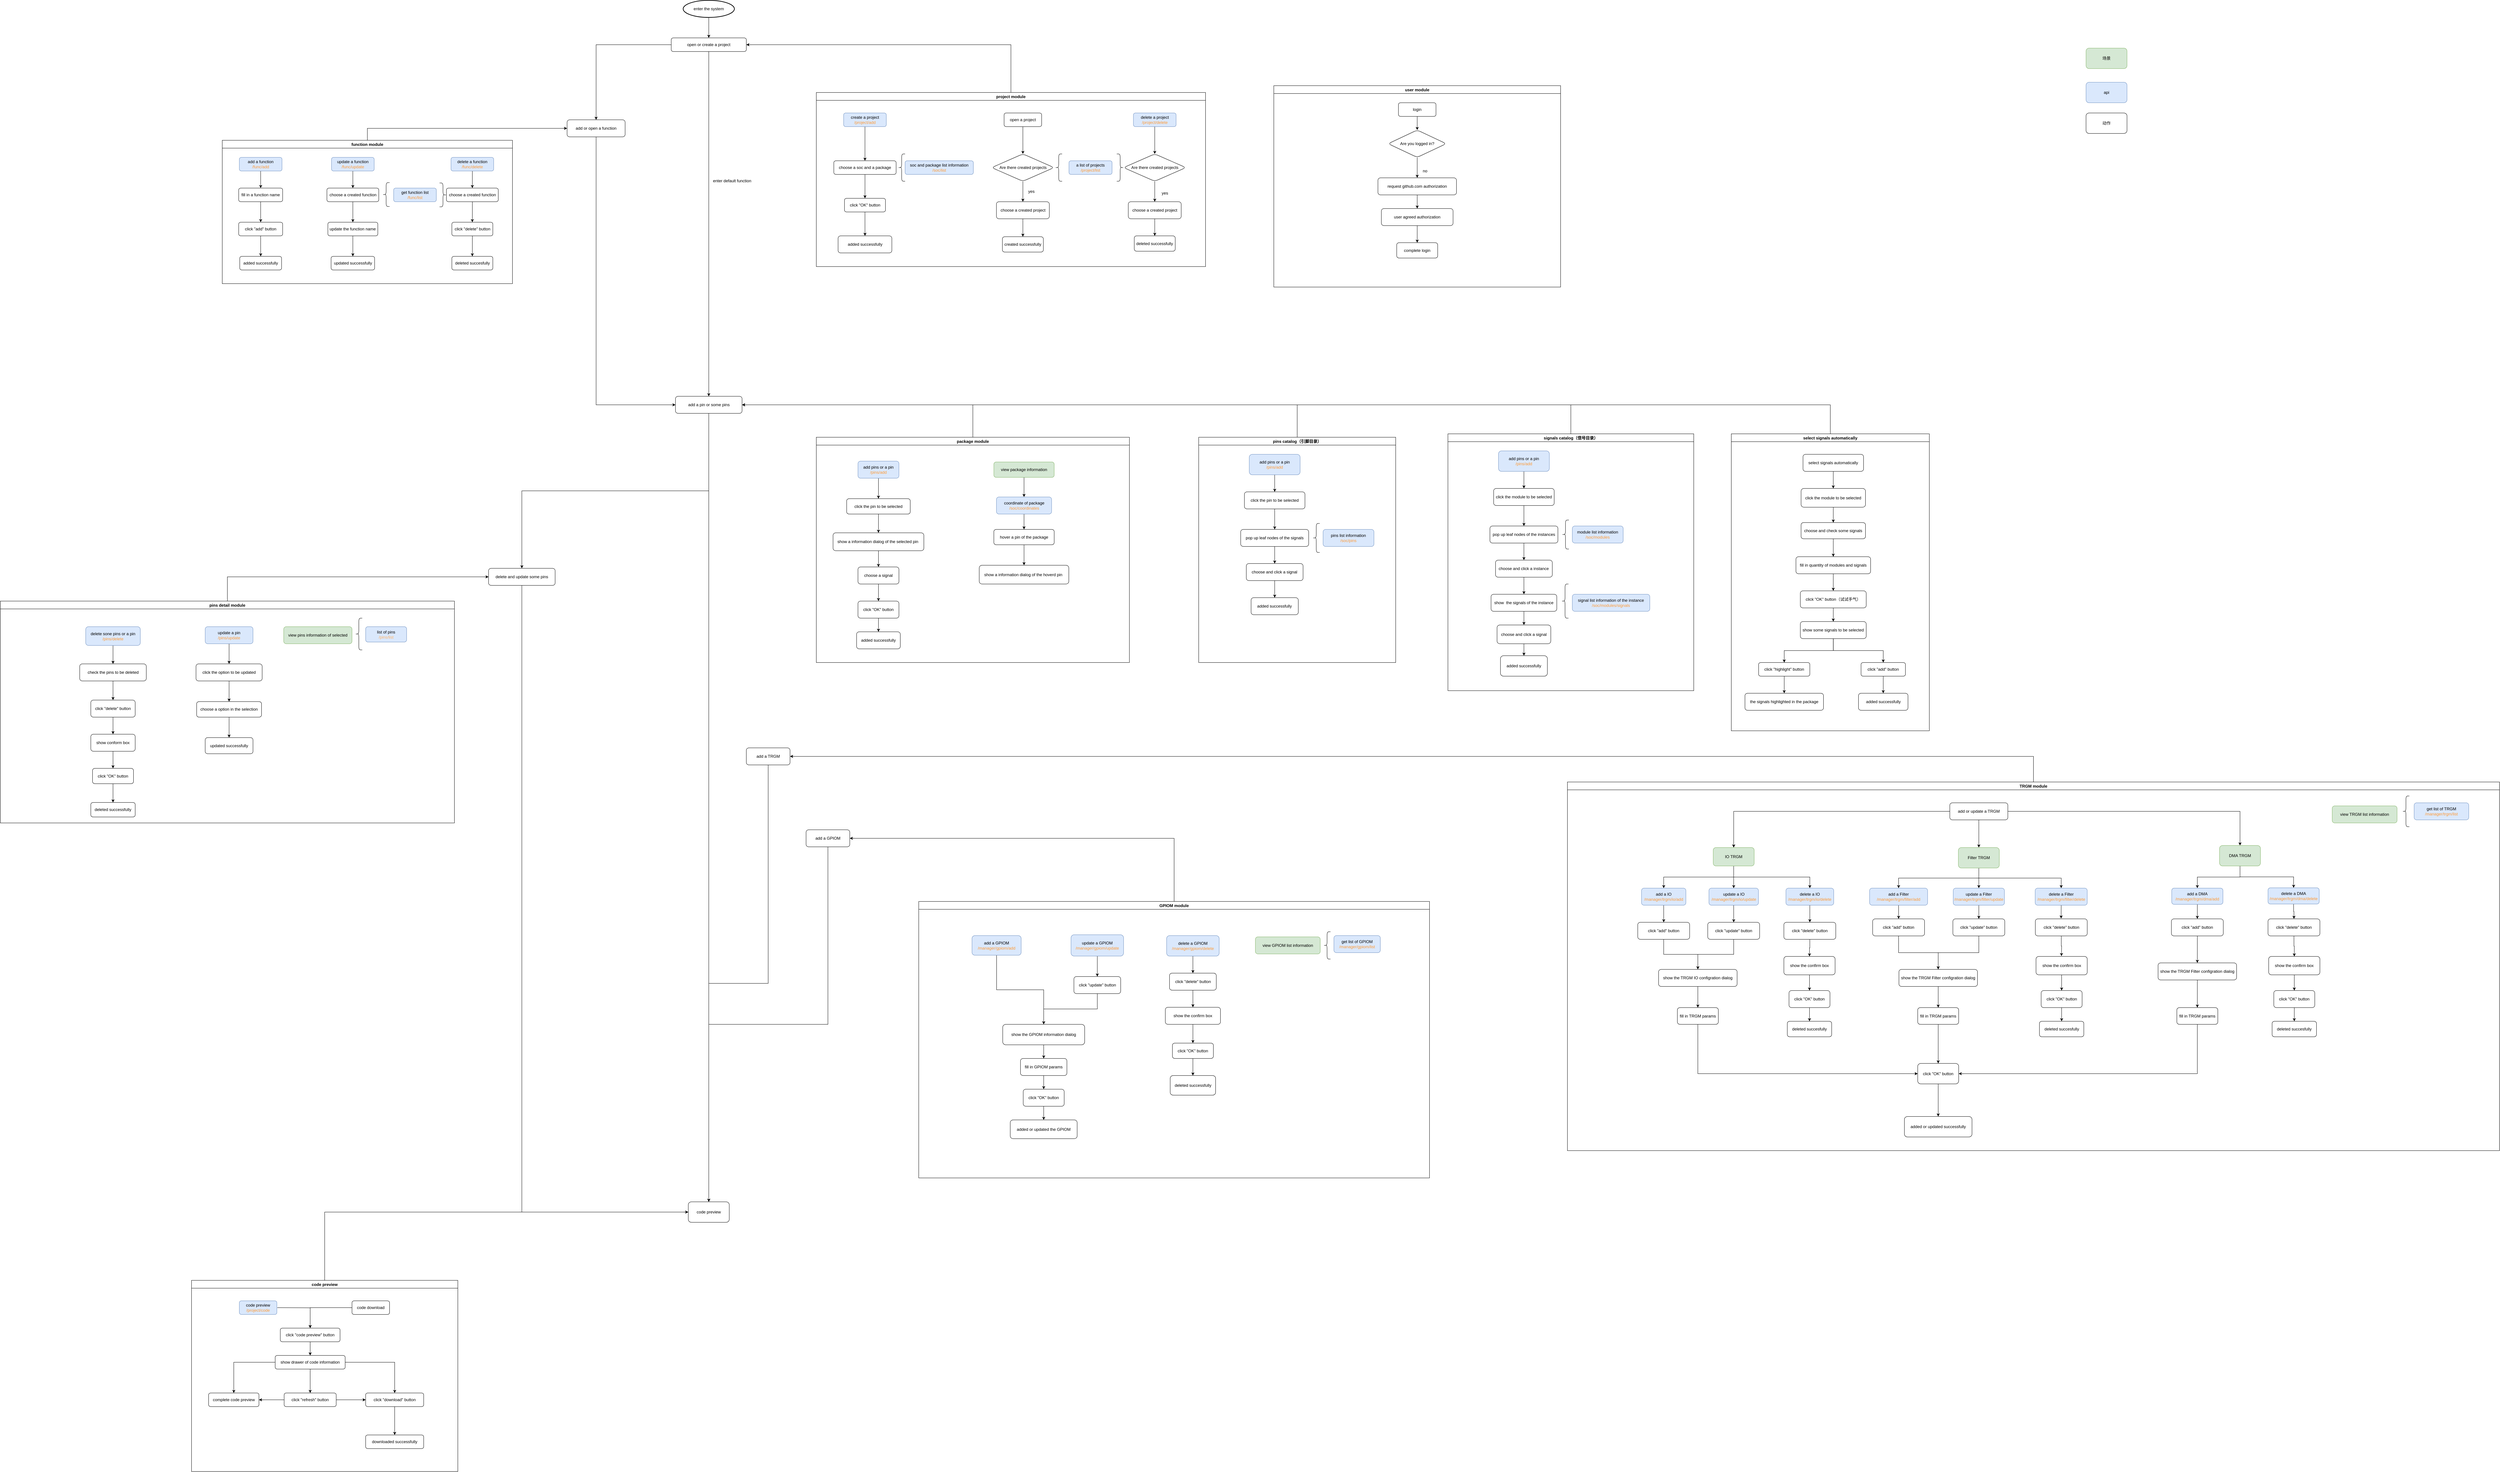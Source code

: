<mxfile version="21.6.9" type="github">
  <diagram name="第 1 页" id="RwNHaqvqx1yM6rbf3E4Z">
    <mxGraphModel dx="16308" dy="7453" grid="1" gridSize="10" guides="1" tooltips="1" connect="1" arrows="1" fold="1" page="1" pageScale="1" pageWidth="827" pageHeight="1169" math="0" shadow="0">
      <root>
        <mxCell id="0" />
        <mxCell id="1" parent="0" />
        <mxCell id="MbABEbyhSuaw80Sl0B-3-3" style="edgeStyle=orthogonalEdgeStyle;rounded=0;orthogonalLoop=1;jettySize=auto;html=1;exitX=0.5;exitY=1;exitDx=0;exitDy=0;exitPerimeter=0;entryX=0.5;entryY=0;entryDx=0;entryDy=0;" edge="1" parent="1" source="MbABEbyhSuaw80Sl0B-3-1" target="MbABEbyhSuaw80Sl0B-3-2">
          <mxGeometry relative="1" as="geometry" />
        </mxCell>
        <mxCell id="MbABEbyhSuaw80Sl0B-3-1" value="enter the system" style="strokeWidth=2;html=1;shape=mxgraph.flowchart.start_1;whiteSpace=wrap;" vertex="1" parent="1">
          <mxGeometry x="320" y="40" width="150" height="50" as="geometry" />
        </mxCell>
        <mxCell id="MbABEbyhSuaw80Sl0B-3-42" value="" style="edgeStyle=orthogonalEdgeStyle;rounded=0;orthogonalLoop=1;jettySize=auto;html=1;" edge="1" parent="1" source="MbABEbyhSuaw80Sl0B-3-2" target="MbABEbyhSuaw80Sl0B-3-41">
          <mxGeometry relative="1" as="geometry" />
        </mxCell>
        <mxCell id="MbABEbyhSuaw80Sl0B-3-47" value="" style="edgeStyle=orthogonalEdgeStyle;rounded=0;orthogonalLoop=1;jettySize=auto;html=1;" edge="1" parent="1" source="MbABEbyhSuaw80Sl0B-3-2" target="MbABEbyhSuaw80Sl0B-3-46">
          <mxGeometry relative="1" as="geometry" />
        </mxCell>
        <mxCell id="MbABEbyhSuaw80Sl0B-3-2" value="open or create a project" style="rounded=1;whiteSpace=wrap;html=1;" vertex="1" parent="1">
          <mxGeometry x="285" y="150" width="220" height="40" as="geometry" />
        </mxCell>
        <mxCell id="MbABEbyhSuaw80Sl0B-3-161" style="edgeStyle=orthogonalEdgeStyle;rounded=0;orthogonalLoop=1;jettySize=auto;html=1;exitX=0.5;exitY=0;exitDx=0;exitDy=0;entryX=1;entryY=0.5;entryDx=0;entryDy=0;" edge="1" parent="1" source="MbABEbyhSuaw80Sl0B-3-4" target="MbABEbyhSuaw80Sl0B-3-2">
          <mxGeometry relative="1" as="geometry" />
        </mxCell>
        <mxCell id="MbABEbyhSuaw80Sl0B-3-4" value="project module" style="swimlane;" vertex="1" parent="1">
          <mxGeometry x="710" y="310" width="1140" height="510" as="geometry">
            <mxRectangle x="720" y="280" width="130" height="30" as="alternateBounds" />
          </mxGeometry>
        </mxCell>
        <mxCell id="MbABEbyhSuaw80Sl0B-3-12" style="edgeStyle=orthogonalEdgeStyle;rounded=0;orthogonalLoop=1;jettySize=auto;html=1;exitX=0.5;exitY=1;exitDx=0;exitDy=0;entryX=0.5;entryY=0;entryDx=0;entryDy=0;" edge="1" parent="MbABEbyhSuaw80Sl0B-3-4" source="MbABEbyhSuaw80Sl0B-3-6" target="MbABEbyhSuaw80Sl0B-3-11">
          <mxGeometry relative="1" as="geometry" />
        </mxCell>
        <mxCell id="MbABEbyhSuaw80Sl0B-3-6" value="create a project&lt;br&gt;&lt;font color=&quot;#ff9933&quot;&gt;/project/add&lt;/font&gt;" style="whiteSpace=wrap;html=1;fillColor=#dae8fc;strokeColor=#6c8ebf;rounded=1;" vertex="1" parent="MbABEbyhSuaw80Sl0B-3-4">
          <mxGeometry x="80" y="60" width="125" height="40" as="geometry" />
        </mxCell>
        <mxCell id="MbABEbyhSuaw80Sl0B-3-30" style="edgeStyle=orthogonalEdgeStyle;rounded=0;orthogonalLoop=1;jettySize=auto;html=1;exitX=0.5;exitY=1;exitDx=0;exitDy=0;entryX=0.5;entryY=0;entryDx=0;entryDy=0;" edge="1" parent="MbABEbyhSuaw80Sl0B-3-4" source="MbABEbyhSuaw80Sl0B-3-7" target="MbABEbyhSuaw80Sl0B-3-29">
          <mxGeometry relative="1" as="geometry" />
        </mxCell>
        <mxCell id="MbABEbyhSuaw80Sl0B-3-7" value="delete a project&lt;br&gt;&lt;font color=&quot;#ff9933&quot;&gt;/project/delete&lt;/font&gt;" style="whiteSpace=wrap;html=1;fillColor=#dae8fc;strokeColor=#6c8ebf;rounded=1;" vertex="1" parent="MbABEbyhSuaw80Sl0B-3-4">
          <mxGeometry x="928.75" y="60" width="125" height="40" as="geometry" />
        </mxCell>
        <mxCell id="MbABEbyhSuaw80Sl0B-3-21" value="" style="edgeStyle=orthogonalEdgeStyle;rounded=0;orthogonalLoop=1;jettySize=auto;html=1;" edge="1" parent="MbABEbyhSuaw80Sl0B-3-4" source="MbABEbyhSuaw80Sl0B-3-8" target="MbABEbyhSuaw80Sl0B-3-20">
          <mxGeometry relative="1" as="geometry" />
        </mxCell>
        <mxCell id="MbABEbyhSuaw80Sl0B-3-8" value="open a project" style="whiteSpace=wrap;html=1;rounded=1;" vertex="1" parent="MbABEbyhSuaw80Sl0B-3-4">
          <mxGeometry x="550" y="60" width="110" height="40" as="geometry" />
        </mxCell>
        <mxCell id="MbABEbyhSuaw80Sl0B-3-17" value="" style="edgeStyle=orthogonalEdgeStyle;rounded=0;orthogonalLoop=1;jettySize=auto;html=1;" edge="1" parent="MbABEbyhSuaw80Sl0B-3-4" source="MbABEbyhSuaw80Sl0B-3-11" target="MbABEbyhSuaw80Sl0B-3-16">
          <mxGeometry relative="1" as="geometry" />
        </mxCell>
        <mxCell id="MbABEbyhSuaw80Sl0B-3-11" value="choose a soc and a package" style="whiteSpace=wrap;html=1;rounded=1;" vertex="1" parent="MbABEbyhSuaw80Sl0B-3-4">
          <mxGeometry x="51.25" y="200" width="182.5" height="40" as="geometry" />
        </mxCell>
        <mxCell id="MbABEbyhSuaw80Sl0B-3-14" value="soc and package list information&lt;br&gt;&lt;font color=&quot;#ff9933&quot;&gt;/soc/list&lt;/font&gt;" style="whiteSpace=wrap;html=1;fillColor=#dae8fc;strokeColor=#6c8ebf;rounded=1;" vertex="1" parent="MbABEbyhSuaw80Sl0B-3-4">
          <mxGeometry x="260" y="200" width="200" height="40" as="geometry" />
        </mxCell>
        <mxCell id="MbABEbyhSuaw80Sl0B-3-19" value="" style="edgeStyle=orthogonalEdgeStyle;rounded=0;orthogonalLoop=1;jettySize=auto;html=1;" edge="1" parent="MbABEbyhSuaw80Sl0B-3-4" source="MbABEbyhSuaw80Sl0B-3-16" target="MbABEbyhSuaw80Sl0B-3-18">
          <mxGeometry relative="1" as="geometry" />
        </mxCell>
        <mxCell id="MbABEbyhSuaw80Sl0B-3-16" value="click &quot;OK&quot; button" style="whiteSpace=wrap;html=1;rounded=1;" vertex="1" parent="MbABEbyhSuaw80Sl0B-3-4">
          <mxGeometry x="82.5" y="310" width="120" height="40" as="geometry" />
        </mxCell>
        <mxCell id="MbABEbyhSuaw80Sl0B-3-18" value="added successfully" style="whiteSpace=wrap;html=1;rounded=1;" vertex="1" parent="MbABEbyhSuaw80Sl0B-3-4">
          <mxGeometry x="63.75" y="420" width="157.5" height="50" as="geometry" />
        </mxCell>
        <mxCell id="MbABEbyhSuaw80Sl0B-3-23" value="" style="edgeStyle=orthogonalEdgeStyle;rounded=0;orthogonalLoop=1;jettySize=auto;html=1;" edge="1" parent="MbABEbyhSuaw80Sl0B-3-4" source="MbABEbyhSuaw80Sl0B-3-20" target="MbABEbyhSuaw80Sl0B-3-22">
          <mxGeometry relative="1" as="geometry" />
        </mxCell>
        <mxCell id="MbABEbyhSuaw80Sl0B-3-20" value="Are there created projects" style="rhombus;whiteSpace=wrap;html=1;rounded=1;" vertex="1" parent="MbABEbyhSuaw80Sl0B-3-4">
          <mxGeometry x="513.75" y="180" width="182.5" height="80" as="geometry" />
        </mxCell>
        <mxCell id="MbABEbyhSuaw80Sl0B-3-26" value="" style="edgeStyle=orthogonalEdgeStyle;rounded=0;orthogonalLoop=1;jettySize=auto;html=1;" edge="1" parent="MbABEbyhSuaw80Sl0B-3-4" source="MbABEbyhSuaw80Sl0B-3-22" target="MbABEbyhSuaw80Sl0B-3-25">
          <mxGeometry relative="1" as="geometry" />
        </mxCell>
        <mxCell id="MbABEbyhSuaw80Sl0B-3-22" value="choose a created project" style="whiteSpace=wrap;html=1;rounded=1;" vertex="1" parent="MbABEbyhSuaw80Sl0B-3-4">
          <mxGeometry x="527.5" y="320" width="155" height="50" as="geometry" />
        </mxCell>
        <mxCell id="MbABEbyhSuaw80Sl0B-3-24" value="yes" style="text;html=1;strokeColor=none;fillColor=none;align=center;verticalAlign=middle;whiteSpace=wrap;rounded=0;" vertex="1" parent="MbABEbyhSuaw80Sl0B-3-4">
          <mxGeometry x="600" y="275" width="60" height="30" as="geometry" />
        </mxCell>
        <mxCell id="MbABEbyhSuaw80Sl0B-3-25" value="created successfully" style="whiteSpace=wrap;html=1;rounded=1;" vertex="1" parent="MbABEbyhSuaw80Sl0B-3-4">
          <mxGeometry x="545" y="422.5" width="120" height="45" as="geometry" />
        </mxCell>
        <mxCell id="MbABEbyhSuaw80Sl0B-3-32" style="edgeStyle=orthogonalEdgeStyle;rounded=0;orthogonalLoop=1;jettySize=auto;html=1;exitX=0.5;exitY=1;exitDx=0;exitDy=0;entryX=0.5;entryY=0;entryDx=0;entryDy=0;" edge="1" parent="MbABEbyhSuaw80Sl0B-3-4" source="MbABEbyhSuaw80Sl0B-3-29" target="MbABEbyhSuaw80Sl0B-3-31">
          <mxGeometry relative="1" as="geometry" />
        </mxCell>
        <mxCell id="MbABEbyhSuaw80Sl0B-3-29" value="Are there created projects" style="rhombus;whiteSpace=wrap;html=1;rounded=1;" vertex="1" parent="MbABEbyhSuaw80Sl0B-3-4">
          <mxGeometry x="900" y="180" width="182.5" height="80" as="geometry" />
        </mxCell>
        <mxCell id="MbABEbyhSuaw80Sl0B-3-34" style="edgeStyle=orthogonalEdgeStyle;rounded=0;orthogonalLoop=1;jettySize=auto;html=1;exitX=0.5;exitY=1;exitDx=0;exitDy=0;entryX=0.5;entryY=0;entryDx=0;entryDy=0;" edge="1" parent="MbABEbyhSuaw80Sl0B-3-4" source="MbABEbyhSuaw80Sl0B-3-31" target="MbABEbyhSuaw80Sl0B-3-33">
          <mxGeometry relative="1" as="geometry" />
        </mxCell>
        <mxCell id="MbABEbyhSuaw80Sl0B-3-31" value="choose a created project" style="whiteSpace=wrap;html=1;rounded=1;" vertex="1" parent="MbABEbyhSuaw80Sl0B-3-4">
          <mxGeometry x="913.75" y="320" width="155" height="50" as="geometry" />
        </mxCell>
        <mxCell id="MbABEbyhSuaw80Sl0B-3-33" value="deleted successfully" style="whiteSpace=wrap;html=1;rounded=1;" vertex="1" parent="MbABEbyhSuaw80Sl0B-3-4">
          <mxGeometry x="931.25" y="420" width="120" height="45" as="geometry" />
        </mxCell>
        <mxCell id="MbABEbyhSuaw80Sl0B-3-35" value="a list of projects&lt;br&gt;&lt;font color=&quot;#ff9933&quot;&gt;/project/list&lt;/font&gt;" style="whiteSpace=wrap;html=1;fillColor=#dae8fc;strokeColor=#6c8ebf;rounded=1;" vertex="1" parent="MbABEbyhSuaw80Sl0B-3-4">
          <mxGeometry x="740" y="200" width="126.25" height="40" as="geometry" />
        </mxCell>
        <mxCell id="MbABEbyhSuaw80Sl0B-3-38" value="" style="shape=curlyBracket;whiteSpace=wrap;html=1;rounded=1;labelPosition=left;verticalLabelPosition=middle;align=right;verticalAlign=middle;size=0.5;" vertex="1" parent="MbABEbyhSuaw80Sl0B-3-4">
          <mxGeometry x="240" y="180" width="20" height="80" as="geometry" />
        </mxCell>
        <mxCell id="MbABEbyhSuaw80Sl0B-3-39" value="" style="shape=curlyBracket;whiteSpace=wrap;html=1;rounded=1;labelPosition=left;verticalLabelPosition=middle;align=right;verticalAlign=middle;size=0.5;" vertex="1" parent="MbABEbyhSuaw80Sl0B-3-4">
          <mxGeometry x="700" y="180" width="20" height="80" as="geometry" />
        </mxCell>
        <mxCell id="MbABEbyhSuaw80Sl0B-3-40" value="" style="shape=curlyBracket;whiteSpace=wrap;html=1;rounded=1;flipH=1;labelPosition=right;verticalLabelPosition=middle;align=left;verticalAlign=middle;" vertex="1" parent="MbABEbyhSuaw80Sl0B-3-4">
          <mxGeometry x="880" y="180" width="20" height="80" as="geometry" />
        </mxCell>
        <mxCell id="MbABEbyhSuaw80Sl0B-3-45" value="yes" style="text;html=1;strokeColor=none;fillColor=none;align=center;verticalAlign=middle;whiteSpace=wrap;rounded=0;" vertex="1" parent="MbABEbyhSuaw80Sl0B-3-4">
          <mxGeometry x="991.25" y="280" width="60" height="30" as="geometry" />
        </mxCell>
        <mxCell id="MbABEbyhSuaw80Sl0B-3-135" value="" style="edgeStyle=orthogonalEdgeStyle;rounded=0;orthogonalLoop=1;jettySize=auto;html=1;" edge="1" parent="1" source="MbABEbyhSuaw80Sl0B-3-41" target="MbABEbyhSuaw80Sl0B-3-134">
          <mxGeometry relative="1" as="geometry" />
        </mxCell>
        <mxCell id="MbABEbyhSuaw80Sl0B-3-166" style="edgeStyle=orthogonalEdgeStyle;rounded=0;orthogonalLoop=1;jettySize=auto;html=1;exitX=0.5;exitY=1;exitDx=0;exitDy=0;entryX=0.5;entryY=0;entryDx=0;entryDy=0;" edge="1" parent="1" source="MbABEbyhSuaw80Sl0B-3-41" target="MbABEbyhSuaw80Sl0B-3-163">
          <mxGeometry relative="1" as="geometry" />
        </mxCell>
        <mxCell id="MbABEbyhSuaw80Sl0B-3-41" value="add a pin or some pins" style="whiteSpace=wrap;html=1;rounded=1;" vertex="1" parent="1">
          <mxGeometry x="297.5" y="1200" width="195" height="50" as="geometry" />
        </mxCell>
        <mxCell id="MbABEbyhSuaw80Sl0B-3-44" value="enter default function" style="text;html=1;strokeColor=none;fillColor=none;align=center;verticalAlign=middle;whiteSpace=wrap;rounded=0;" vertex="1" parent="1">
          <mxGeometry x="390" y="554" width="147" height="30" as="geometry" />
        </mxCell>
        <mxCell id="MbABEbyhSuaw80Sl0B-3-48" style="edgeStyle=orthogonalEdgeStyle;rounded=0;orthogonalLoop=1;jettySize=auto;html=1;exitX=0.5;exitY=1;exitDx=0;exitDy=0;entryX=0;entryY=0.5;entryDx=0;entryDy=0;" edge="1" parent="1" source="MbABEbyhSuaw80Sl0B-3-46" target="MbABEbyhSuaw80Sl0B-3-41">
          <mxGeometry relative="1" as="geometry" />
        </mxCell>
        <mxCell id="MbABEbyhSuaw80Sl0B-3-46" value="add or open a function" style="whiteSpace=wrap;html=1;rounded=1;" vertex="1" parent="1">
          <mxGeometry x="-20" y="390" width="170" height="50" as="geometry" />
        </mxCell>
        <mxCell id="MbABEbyhSuaw80Sl0B-3-160" style="edgeStyle=orthogonalEdgeStyle;rounded=0;orthogonalLoop=1;jettySize=auto;html=1;exitX=0.5;exitY=0;exitDx=0;exitDy=0;entryX=0;entryY=0.5;entryDx=0;entryDy=0;" edge="1" parent="1" source="MbABEbyhSuaw80Sl0B-3-49" target="MbABEbyhSuaw80Sl0B-3-46">
          <mxGeometry relative="1" as="geometry" />
        </mxCell>
        <mxCell id="MbABEbyhSuaw80Sl0B-3-49" value="function module" style="swimlane;" vertex="1" parent="1">
          <mxGeometry x="-1030" y="450" width="850" height="420" as="geometry" />
        </mxCell>
        <mxCell id="MbABEbyhSuaw80Sl0B-3-51" value="get function list&lt;br&gt;&lt;font color=&quot;#ff9933&quot;&gt;/func/list&lt;/font&gt;" style="whiteSpace=wrap;html=1;fillColor=#dae8fc;strokeColor=#6c8ebf;rounded=1;" vertex="1" parent="MbABEbyhSuaw80Sl0B-3-49">
          <mxGeometry x="502" y="140" width="125" height="40" as="geometry" />
        </mxCell>
        <mxCell id="MbABEbyhSuaw80Sl0B-3-57" style="edgeStyle=orthogonalEdgeStyle;rounded=0;orthogonalLoop=1;jettySize=auto;html=1;exitX=0.5;exitY=1;exitDx=0;exitDy=0;entryX=0.5;entryY=0;entryDx=0;entryDy=0;" edge="1" parent="MbABEbyhSuaw80Sl0B-3-49" source="MbABEbyhSuaw80Sl0B-3-52" target="MbABEbyhSuaw80Sl0B-3-56">
          <mxGeometry relative="1" as="geometry" />
        </mxCell>
        <mxCell id="MbABEbyhSuaw80Sl0B-3-52" value="add a function&lt;br&gt;&lt;font color=&quot;#ff9933&quot;&gt;/func/add&lt;/font&gt;" style="whiteSpace=wrap;html=1;fillColor=#dae8fc;strokeColor=#6c8ebf;rounded=1;" vertex="1" parent="MbABEbyhSuaw80Sl0B-3-49">
          <mxGeometry x="50" y="50" width="125" height="40" as="geometry" />
        </mxCell>
        <mxCell id="MbABEbyhSuaw80Sl0B-3-63" style="edgeStyle=orthogonalEdgeStyle;rounded=0;orthogonalLoop=1;jettySize=auto;html=1;exitX=0.5;exitY=1;exitDx=0;exitDy=0;" edge="1" parent="MbABEbyhSuaw80Sl0B-3-49" source="MbABEbyhSuaw80Sl0B-3-53" target="MbABEbyhSuaw80Sl0B-3-62">
          <mxGeometry relative="1" as="geometry" />
        </mxCell>
        <mxCell id="MbABEbyhSuaw80Sl0B-3-53" value="update a function&lt;br&gt;&lt;font color=&quot;#ff9933&quot;&gt;/func/update&lt;/font&gt;" style="whiteSpace=wrap;html=1;fillColor=#dae8fc;strokeColor=#6c8ebf;rounded=1;" vertex="1" parent="MbABEbyhSuaw80Sl0B-3-49">
          <mxGeometry x="320" y="50" width="125" height="40" as="geometry" />
        </mxCell>
        <mxCell id="MbABEbyhSuaw80Sl0B-3-69" style="edgeStyle=orthogonalEdgeStyle;rounded=0;orthogonalLoop=1;jettySize=auto;html=1;exitX=0.5;exitY=1;exitDx=0;exitDy=0;entryX=0.5;entryY=0;entryDx=0;entryDy=0;" edge="1" parent="MbABEbyhSuaw80Sl0B-3-49" source="MbABEbyhSuaw80Sl0B-3-54" target="MbABEbyhSuaw80Sl0B-3-68">
          <mxGeometry relative="1" as="geometry" />
        </mxCell>
        <mxCell id="MbABEbyhSuaw80Sl0B-3-54" value="delete a function&lt;br&gt;&lt;font color=&quot;#ff9933&quot;&gt;/func/delete&lt;/font&gt;" style="whiteSpace=wrap;html=1;fillColor=#dae8fc;strokeColor=#6c8ebf;rounded=1;" vertex="1" parent="MbABEbyhSuaw80Sl0B-3-49">
          <mxGeometry x="670" y="50" width="125" height="40" as="geometry" />
        </mxCell>
        <mxCell id="MbABEbyhSuaw80Sl0B-3-60" value="" style="edgeStyle=orthogonalEdgeStyle;rounded=0;orthogonalLoop=1;jettySize=auto;html=1;" edge="1" parent="MbABEbyhSuaw80Sl0B-3-49" source="MbABEbyhSuaw80Sl0B-3-55" target="MbABEbyhSuaw80Sl0B-3-59">
          <mxGeometry relative="1" as="geometry" />
        </mxCell>
        <mxCell id="MbABEbyhSuaw80Sl0B-3-55" value="click &quot;add&quot; button" style="whiteSpace=wrap;html=1;rounded=1;" vertex="1" parent="MbABEbyhSuaw80Sl0B-3-49">
          <mxGeometry x="48.13" y="240" width="128.75" height="40" as="geometry" />
        </mxCell>
        <mxCell id="MbABEbyhSuaw80Sl0B-3-58" style="edgeStyle=orthogonalEdgeStyle;rounded=0;orthogonalLoop=1;jettySize=auto;html=1;exitX=0.5;exitY=1;exitDx=0;exitDy=0;entryX=0.5;entryY=0;entryDx=0;entryDy=0;" edge="1" parent="MbABEbyhSuaw80Sl0B-3-49" source="MbABEbyhSuaw80Sl0B-3-56" target="MbABEbyhSuaw80Sl0B-3-55">
          <mxGeometry relative="1" as="geometry" />
        </mxCell>
        <mxCell id="MbABEbyhSuaw80Sl0B-3-56" value="fill in a function name" style="whiteSpace=wrap;html=1;rounded=1;" vertex="1" parent="MbABEbyhSuaw80Sl0B-3-49">
          <mxGeometry x="48.13" y="140" width="128.75" height="40" as="geometry" />
        </mxCell>
        <mxCell id="MbABEbyhSuaw80Sl0B-3-59" value="added successfully" style="whiteSpace=wrap;html=1;rounded=1;" vertex="1" parent="MbABEbyhSuaw80Sl0B-3-49">
          <mxGeometry x="51.25" y="340" width="122.5" height="40" as="geometry" />
        </mxCell>
        <mxCell id="MbABEbyhSuaw80Sl0B-3-65" value="" style="edgeStyle=orthogonalEdgeStyle;rounded=0;orthogonalLoop=1;jettySize=auto;html=1;" edge="1" parent="MbABEbyhSuaw80Sl0B-3-49" source="MbABEbyhSuaw80Sl0B-3-62" target="MbABEbyhSuaw80Sl0B-3-64">
          <mxGeometry relative="1" as="geometry" />
        </mxCell>
        <mxCell id="MbABEbyhSuaw80Sl0B-3-62" value="choose a created function" style="whiteSpace=wrap;html=1;rounded=1;" vertex="1" parent="MbABEbyhSuaw80Sl0B-3-49">
          <mxGeometry x="306.57" y="140" width="151.87" height="40" as="geometry" />
        </mxCell>
        <mxCell id="MbABEbyhSuaw80Sl0B-3-67" value="" style="edgeStyle=orthogonalEdgeStyle;rounded=0;orthogonalLoop=1;jettySize=auto;html=1;" edge="1" parent="MbABEbyhSuaw80Sl0B-3-49" source="MbABEbyhSuaw80Sl0B-3-64" target="MbABEbyhSuaw80Sl0B-3-66">
          <mxGeometry relative="1" as="geometry" />
        </mxCell>
        <mxCell id="MbABEbyhSuaw80Sl0B-3-64" value="update the function name" style="whiteSpace=wrap;html=1;rounded=1;" vertex="1" parent="MbABEbyhSuaw80Sl0B-3-49">
          <mxGeometry x="309.38" y="240" width="146.25" height="40" as="geometry" />
        </mxCell>
        <mxCell id="MbABEbyhSuaw80Sl0B-3-66" value="updated successfully" style="whiteSpace=wrap;html=1;rounded=1;" vertex="1" parent="MbABEbyhSuaw80Sl0B-3-49">
          <mxGeometry x="318.75" y="340" width="127.5" height="40" as="geometry" />
        </mxCell>
        <mxCell id="MbABEbyhSuaw80Sl0B-3-71" value="" style="edgeStyle=orthogonalEdgeStyle;rounded=0;orthogonalLoop=1;jettySize=auto;html=1;" edge="1" parent="MbABEbyhSuaw80Sl0B-3-49" source="MbABEbyhSuaw80Sl0B-3-68" target="MbABEbyhSuaw80Sl0B-3-70">
          <mxGeometry relative="1" as="geometry" />
        </mxCell>
        <mxCell id="MbABEbyhSuaw80Sl0B-3-68" value="choose a created function" style="whiteSpace=wrap;html=1;rounded=1;" vertex="1" parent="MbABEbyhSuaw80Sl0B-3-49">
          <mxGeometry x="656.57" y="140" width="151.87" height="40" as="geometry" />
        </mxCell>
        <mxCell id="MbABEbyhSuaw80Sl0B-3-73" value="" style="edgeStyle=orthogonalEdgeStyle;rounded=0;orthogonalLoop=1;jettySize=auto;html=1;" edge="1" parent="MbABEbyhSuaw80Sl0B-3-49" source="MbABEbyhSuaw80Sl0B-3-70" target="MbABEbyhSuaw80Sl0B-3-72">
          <mxGeometry relative="1" as="geometry" />
        </mxCell>
        <mxCell id="MbABEbyhSuaw80Sl0B-3-70" value="click &quot;delete&quot; button" style="whiteSpace=wrap;html=1;rounded=1;" vertex="1" parent="MbABEbyhSuaw80Sl0B-3-49">
          <mxGeometry x="672.5" y="240" width="120" height="40" as="geometry" />
        </mxCell>
        <mxCell id="MbABEbyhSuaw80Sl0B-3-72" value="deleted succesfully" style="whiteSpace=wrap;html=1;rounded=1;" vertex="1" parent="MbABEbyhSuaw80Sl0B-3-49">
          <mxGeometry x="672.5" y="340" width="120" height="40" as="geometry" />
        </mxCell>
        <mxCell id="MbABEbyhSuaw80Sl0B-3-74" value="" style="shape=curlyBracket;whiteSpace=wrap;html=1;rounded=1;labelPosition=left;verticalLabelPosition=middle;align=right;verticalAlign=middle;size=0.5;" vertex="1" parent="MbABEbyhSuaw80Sl0B-3-49">
          <mxGeometry x="470" y="124" width="20" height="70" as="geometry" />
        </mxCell>
        <mxCell id="MbABEbyhSuaw80Sl0B-3-75" value="" style="shape=curlyBracket;whiteSpace=wrap;html=1;rounded=1;flipH=1;labelPosition=right;verticalLabelPosition=middle;align=left;verticalAlign=middle;" vertex="1" parent="MbABEbyhSuaw80Sl0B-3-49">
          <mxGeometry x="636.5" y="125" width="20" height="70" as="geometry" />
        </mxCell>
        <mxCell id="MbABEbyhSuaw80Sl0B-3-157" style="edgeStyle=orthogonalEdgeStyle;rounded=0;orthogonalLoop=1;jettySize=auto;html=1;exitX=0.5;exitY=0;exitDx=0;exitDy=0;entryX=1;entryY=0.5;entryDx=0;entryDy=0;" edge="1" parent="1" source="MbABEbyhSuaw80Sl0B-3-76" target="MbABEbyhSuaw80Sl0B-3-41">
          <mxGeometry relative="1" as="geometry" />
        </mxCell>
        <mxCell id="MbABEbyhSuaw80Sl0B-3-76" value="package module" style="swimlane;" vertex="1" parent="1">
          <mxGeometry x="710" y="1320" width="917" height="660" as="geometry" />
        </mxCell>
        <mxCell id="MbABEbyhSuaw80Sl0B-3-80" style="edgeStyle=orthogonalEdgeStyle;rounded=0;orthogonalLoop=1;jettySize=auto;html=1;exitX=0.5;exitY=1;exitDx=0;exitDy=0;entryX=0.5;entryY=0;entryDx=0;entryDy=0;" edge="1" parent="MbABEbyhSuaw80Sl0B-3-76" source="MbABEbyhSuaw80Sl0B-3-77" target="MbABEbyhSuaw80Sl0B-3-79">
          <mxGeometry relative="1" as="geometry" />
        </mxCell>
        <mxCell id="MbABEbyhSuaw80Sl0B-3-77" value="add pins or a pin&lt;br style=&quot;border-color: var(--border-color);&quot;&gt;&lt;font style=&quot;border-color: var(--border-color);&quot; color=&quot;#ff9933&quot;&gt;/pins/add&lt;/font&gt;" style="whiteSpace=wrap;html=1;rounded=1;fillColor=#dae8fc;strokeColor=#6c8ebf;" vertex="1" parent="MbABEbyhSuaw80Sl0B-3-76">
          <mxGeometry x="122" y="70" width="120" height="50" as="geometry" />
        </mxCell>
        <mxCell id="MbABEbyhSuaw80Sl0B-3-92" style="edgeStyle=orthogonalEdgeStyle;rounded=0;orthogonalLoop=1;jettySize=auto;html=1;exitX=0.5;exitY=1;exitDx=0;exitDy=0;entryX=0.5;entryY=0;entryDx=0;entryDy=0;" edge="1" parent="MbABEbyhSuaw80Sl0B-3-76" source="MbABEbyhSuaw80Sl0B-3-78" target="MbABEbyhSuaw80Sl0B-3-91">
          <mxGeometry relative="1" as="geometry" />
        </mxCell>
        <mxCell id="MbABEbyhSuaw80Sl0B-3-78" value="view package information" style="whiteSpace=wrap;html=1;rounded=1;fillColor=#d5e8d4;strokeColor=#82b366;" vertex="1" parent="MbABEbyhSuaw80Sl0B-3-76">
          <mxGeometry x="520" y="72.5" width="176.75" height="45" as="geometry" />
        </mxCell>
        <mxCell id="MbABEbyhSuaw80Sl0B-3-82" value="" style="edgeStyle=orthogonalEdgeStyle;rounded=0;orthogonalLoop=1;jettySize=auto;html=1;" edge="1" parent="MbABEbyhSuaw80Sl0B-3-76" source="MbABEbyhSuaw80Sl0B-3-79" target="MbABEbyhSuaw80Sl0B-3-81">
          <mxGeometry relative="1" as="geometry" />
        </mxCell>
        <mxCell id="MbABEbyhSuaw80Sl0B-3-79" value="click the pin to be selected" style="whiteSpace=wrap;html=1;rounded=1;" vertex="1" parent="MbABEbyhSuaw80Sl0B-3-76">
          <mxGeometry x="88.9" y="180" width="186.19" height="45" as="geometry" />
        </mxCell>
        <mxCell id="MbABEbyhSuaw80Sl0B-3-84" value="" style="edgeStyle=orthogonalEdgeStyle;rounded=0;orthogonalLoop=1;jettySize=auto;html=1;" edge="1" parent="MbABEbyhSuaw80Sl0B-3-76" source="MbABEbyhSuaw80Sl0B-3-81" target="MbABEbyhSuaw80Sl0B-3-83">
          <mxGeometry relative="1" as="geometry" />
        </mxCell>
        <mxCell id="MbABEbyhSuaw80Sl0B-3-81" value="show a information dialog of the selected pin&amp;nbsp;" style="whiteSpace=wrap;html=1;rounded=1;" vertex="1" parent="MbABEbyhSuaw80Sl0B-3-76">
          <mxGeometry x="48.99" y="280" width="266" height="52.5" as="geometry" />
        </mxCell>
        <mxCell id="MbABEbyhSuaw80Sl0B-3-86" value="" style="edgeStyle=orthogonalEdgeStyle;rounded=0;orthogonalLoop=1;jettySize=auto;html=1;" edge="1" parent="MbABEbyhSuaw80Sl0B-3-76" source="MbABEbyhSuaw80Sl0B-3-83" target="MbABEbyhSuaw80Sl0B-3-85">
          <mxGeometry relative="1" as="geometry" />
        </mxCell>
        <mxCell id="MbABEbyhSuaw80Sl0B-3-83" value="choose a signal" style="whiteSpace=wrap;html=1;rounded=1;" vertex="1" parent="MbABEbyhSuaw80Sl0B-3-76">
          <mxGeometry x="122" y="380" width="120" height="50" as="geometry" />
        </mxCell>
        <mxCell id="MbABEbyhSuaw80Sl0B-3-88" value="" style="edgeStyle=orthogonalEdgeStyle;rounded=0;orthogonalLoop=1;jettySize=auto;html=1;" edge="1" parent="MbABEbyhSuaw80Sl0B-3-76" source="MbABEbyhSuaw80Sl0B-3-85" target="MbABEbyhSuaw80Sl0B-3-87">
          <mxGeometry relative="1" as="geometry" />
        </mxCell>
        <mxCell id="MbABEbyhSuaw80Sl0B-3-85" value="click &quot;OK&quot; button" style="whiteSpace=wrap;html=1;rounded=1;" vertex="1" parent="MbABEbyhSuaw80Sl0B-3-76">
          <mxGeometry x="122" y="480" width="120" height="50" as="geometry" />
        </mxCell>
        <mxCell id="MbABEbyhSuaw80Sl0B-3-87" value="added successfully" style="whiteSpace=wrap;html=1;rounded=1;" vertex="1" parent="MbABEbyhSuaw80Sl0B-3-76">
          <mxGeometry x="118" y="570" width="128" height="50" as="geometry" />
        </mxCell>
        <mxCell id="MbABEbyhSuaw80Sl0B-3-94" style="edgeStyle=orthogonalEdgeStyle;rounded=0;orthogonalLoop=1;jettySize=auto;html=1;exitX=0.5;exitY=1;exitDx=0;exitDy=0;entryX=0.5;entryY=0;entryDx=0;entryDy=0;" edge="1" parent="MbABEbyhSuaw80Sl0B-3-76" source="MbABEbyhSuaw80Sl0B-3-91" target="MbABEbyhSuaw80Sl0B-3-93">
          <mxGeometry relative="1" as="geometry" />
        </mxCell>
        <mxCell id="MbABEbyhSuaw80Sl0B-3-91" value="coordinate of package&lt;br style=&quot;border-color: var(--border-color);&quot;&gt;&lt;font style=&quot;border-color: var(--border-color);&quot; color=&quot;#ff9933&quot;&gt;/soc/coordinates&lt;/font&gt;" style="whiteSpace=wrap;html=1;rounded=1;fillColor=#dae8fc;strokeColor=#6c8ebf;" vertex="1" parent="MbABEbyhSuaw80Sl0B-3-76">
          <mxGeometry x="527.56" y="175" width="161.62" height="50" as="geometry" />
        </mxCell>
        <mxCell id="MbABEbyhSuaw80Sl0B-3-96" value="" style="edgeStyle=orthogonalEdgeStyle;rounded=0;orthogonalLoop=1;jettySize=auto;html=1;" edge="1" parent="MbABEbyhSuaw80Sl0B-3-76" source="MbABEbyhSuaw80Sl0B-3-93" target="MbABEbyhSuaw80Sl0B-3-95">
          <mxGeometry relative="1" as="geometry" />
        </mxCell>
        <mxCell id="MbABEbyhSuaw80Sl0B-3-93" value="hover a pin of the package" style="whiteSpace=wrap;html=1;rounded=1;" vertex="1" parent="MbABEbyhSuaw80Sl0B-3-76">
          <mxGeometry x="519.99" y="270" width="176.75" height="45" as="geometry" />
        </mxCell>
        <mxCell id="MbABEbyhSuaw80Sl0B-3-95" value="show a information dialog of the hoverd pin&amp;nbsp;" style="whiteSpace=wrap;html=1;rounded=1;" vertex="1" parent="MbABEbyhSuaw80Sl0B-3-76">
          <mxGeometry x="477.16" y="375" width="262.44" height="55" as="geometry" />
        </mxCell>
        <mxCell id="MbABEbyhSuaw80Sl0B-3-159" style="edgeStyle=orthogonalEdgeStyle;rounded=0;orthogonalLoop=1;jettySize=auto;html=1;exitX=0.5;exitY=0;exitDx=0;exitDy=0;entryX=1;entryY=0.5;entryDx=0;entryDy=0;" edge="1" parent="1" source="MbABEbyhSuaw80Sl0B-3-97" target="MbABEbyhSuaw80Sl0B-3-41">
          <mxGeometry relative="1" as="geometry" />
        </mxCell>
        <mxCell id="MbABEbyhSuaw80Sl0B-3-97" value="pins catalog（引脚目录）" style="swimlane;" vertex="1" parent="1">
          <mxGeometry x="1830" y="1320" width="577" height="660" as="geometry" />
        </mxCell>
        <mxCell id="MbABEbyhSuaw80Sl0B-3-100" style="edgeStyle=orthogonalEdgeStyle;rounded=0;orthogonalLoop=1;jettySize=auto;html=1;exitX=0.5;exitY=1;exitDx=0;exitDy=0;entryX=0.5;entryY=0;entryDx=0;entryDy=0;" edge="1" parent="MbABEbyhSuaw80Sl0B-3-97" source="MbABEbyhSuaw80Sl0B-3-98" target="MbABEbyhSuaw80Sl0B-3-99">
          <mxGeometry relative="1" as="geometry" />
        </mxCell>
        <mxCell id="MbABEbyhSuaw80Sl0B-3-98" value="add pins or a pin&lt;br style=&quot;border-color: var(--border-color);&quot;&gt;&lt;font style=&quot;border-color: var(--border-color);&quot; color=&quot;#ff9933&quot;&gt;/pins/add&lt;/font&gt;" style="whiteSpace=wrap;html=1;rounded=1;fillColor=#dae8fc;strokeColor=#6c8ebf;" vertex="1" parent="MbABEbyhSuaw80Sl0B-3-97">
          <mxGeometry x="148.06" y="50" width="149" height="60" as="geometry" />
        </mxCell>
        <mxCell id="MbABEbyhSuaw80Sl0B-3-102" value="" style="edgeStyle=orthogonalEdgeStyle;rounded=0;orthogonalLoop=1;jettySize=auto;html=1;" edge="1" parent="MbABEbyhSuaw80Sl0B-3-97" source="MbABEbyhSuaw80Sl0B-3-99" target="MbABEbyhSuaw80Sl0B-3-101">
          <mxGeometry relative="1" as="geometry" />
        </mxCell>
        <mxCell id="MbABEbyhSuaw80Sl0B-3-99" value="click the pin to be selected" style="whiteSpace=wrap;html=1;rounded=1;" vertex="1" parent="MbABEbyhSuaw80Sl0B-3-97">
          <mxGeometry x="133.89" y="160" width="177.34" height="50" as="geometry" />
        </mxCell>
        <mxCell id="MbABEbyhSuaw80Sl0B-3-104" value="" style="edgeStyle=orthogonalEdgeStyle;rounded=0;orthogonalLoop=1;jettySize=auto;html=1;" edge="1" parent="MbABEbyhSuaw80Sl0B-3-97" source="MbABEbyhSuaw80Sl0B-3-101" target="MbABEbyhSuaw80Sl0B-3-103">
          <mxGeometry relative="1" as="geometry" />
        </mxCell>
        <mxCell id="MbABEbyhSuaw80Sl0B-3-101" value="pop up leaf nodes of the signals" style="whiteSpace=wrap;html=1;rounded=1;" vertex="1" parent="MbABEbyhSuaw80Sl0B-3-97">
          <mxGeometry x="123" y="270" width="199.12" height="50" as="geometry" />
        </mxCell>
        <mxCell id="MbABEbyhSuaw80Sl0B-3-106" value="" style="edgeStyle=orthogonalEdgeStyle;rounded=0;orthogonalLoop=1;jettySize=auto;html=1;" edge="1" parent="MbABEbyhSuaw80Sl0B-3-97" source="MbABEbyhSuaw80Sl0B-3-103" target="MbABEbyhSuaw80Sl0B-3-105">
          <mxGeometry relative="1" as="geometry" />
        </mxCell>
        <mxCell id="MbABEbyhSuaw80Sl0B-3-103" value="choose and click a signal" style="whiteSpace=wrap;html=1;rounded=1;" vertex="1" parent="MbABEbyhSuaw80Sl0B-3-97">
          <mxGeometry x="139.44" y="370" width="166.25" height="50" as="geometry" />
        </mxCell>
        <mxCell id="MbABEbyhSuaw80Sl0B-3-105" value="added successfully" style="whiteSpace=wrap;html=1;rounded=1;" vertex="1" parent="MbABEbyhSuaw80Sl0B-3-97">
          <mxGeometry x="153.43" y="470" width="138.26" height="50" as="geometry" />
        </mxCell>
        <mxCell id="MbABEbyhSuaw80Sl0B-3-107" value="pins list information&lt;br style=&quot;border-color: var(--border-color);&quot;&gt;&lt;font style=&quot;border-color: var(--border-color);&quot; color=&quot;#ff9933&quot;&gt;/soc/pins&lt;/font&gt;" style="whiteSpace=wrap;html=1;rounded=1;fillColor=#dae8fc;strokeColor=#6c8ebf;" vertex="1" parent="MbABEbyhSuaw80Sl0B-3-97">
          <mxGeometry x="364.31" y="270" width="149" height="50" as="geometry" />
        </mxCell>
        <mxCell id="MbABEbyhSuaw80Sl0B-3-108" value="" style="shape=curlyBracket;whiteSpace=wrap;html=1;rounded=1;labelPosition=left;verticalLabelPosition=middle;align=right;verticalAlign=middle;" vertex="1" parent="MbABEbyhSuaw80Sl0B-3-97">
          <mxGeometry x="334.31" y="252.5" width="20" height="85" as="geometry" />
        </mxCell>
        <mxCell id="MbABEbyhSuaw80Sl0B-3-158" style="edgeStyle=orthogonalEdgeStyle;rounded=0;orthogonalLoop=1;jettySize=auto;html=1;exitX=0.5;exitY=0;exitDx=0;exitDy=0;entryX=1;entryY=0.5;entryDx=0;entryDy=0;" edge="1" parent="1" source="MbABEbyhSuaw80Sl0B-3-109" target="MbABEbyhSuaw80Sl0B-3-41">
          <mxGeometry relative="1" as="geometry" />
        </mxCell>
        <mxCell id="MbABEbyhSuaw80Sl0B-3-109" value="signals catalog（信号目录）" style="swimlane;" vertex="1" parent="1">
          <mxGeometry x="2560" y="1310" width="720" height="752.5" as="geometry" />
        </mxCell>
        <mxCell id="MbABEbyhSuaw80Sl0B-3-110" style="edgeStyle=orthogonalEdgeStyle;rounded=0;orthogonalLoop=1;jettySize=auto;html=1;exitX=0.5;exitY=1;exitDx=0;exitDy=0;entryX=0.5;entryY=0;entryDx=0;entryDy=0;" edge="1" parent="MbABEbyhSuaw80Sl0B-3-109" source="MbABEbyhSuaw80Sl0B-3-111" target="MbABEbyhSuaw80Sl0B-3-113">
          <mxGeometry relative="1" as="geometry" />
        </mxCell>
        <mxCell id="MbABEbyhSuaw80Sl0B-3-111" value="add pins or a pin&lt;br style=&quot;border-color: var(--border-color);&quot;&gt;&lt;font style=&quot;border-color: var(--border-color);&quot; color=&quot;#ff9933&quot;&gt;/pins/add&lt;/font&gt;" style="whiteSpace=wrap;html=1;rounded=1;fillColor=#dae8fc;strokeColor=#6c8ebf;" vertex="1" parent="MbABEbyhSuaw80Sl0B-3-109">
          <mxGeometry x="148.06" y="50" width="149" height="60" as="geometry" />
        </mxCell>
        <mxCell id="MbABEbyhSuaw80Sl0B-3-112" value="" style="edgeStyle=orthogonalEdgeStyle;rounded=0;orthogonalLoop=1;jettySize=auto;html=1;" edge="1" parent="MbABEbyhSuaw80Sl0B-3-109" source="MbABEbyhSuaw80Sl0B-3-113" target="MbABEbyhSuaw80Sl0B-3-115">
          <mxGeometry relative="1" as="geometry" />
        </mxCell>
        <mxCell id="MbABEbyhSuaw80Sl0B-3-113" value="click the module to be selected" style="whiteSpace=wrap;html=1;rounded=1;" vertex="1" parent="MbABEbyhSuaw80Sl0B-3-109">
          <mxGeometry x="133.89" y="160" width="177.34" height="50" as="geometry" />
        </mxCell>
        <mxCell id="MbABEbyhSuaw80Sl0B-3-114" value="" style="edgeStyle=orthogonalEdgeStyle;rounded=0;orthogonalLoop=1;jettySize=auto;html=1;" edge="1" parent="MbABEbyhSuaw80Sl0B-3-109" source="MbABEbyhSuaw80Sl0B-3-115" target="MbABEbyhSuaw80Sl0B-3-117">
          <mxGeometry relative="1" as="geometry" />
        </mxCell>
        <mxCell id="MbABEbyhSuaw80Sl0B-3-115" value="pop up leaf nodes of the instances" style="whiteSpace=wrap;html=1;rounded=1;" vertex="1" parent="MbABEbyhSuaw80Sl0B-3-109">
          <mxGeometry x="123" y="270" width="199.12" height="50" as="geometry" />
        </mxCell>
        <mxCell id="MbABEbyhSuaw80Sl0B-3-124" value="" style="edgeStyle=orthogonalEdgeStyle;rounded=0;orthogonalLoop=1;jettySize=auto;html=1;" edge="1" parent="MbABEbyhSuaw80Sl0B-3-109" source="MbABEbyhSuaw80Sl0B-3-117" target="MbABEbyhSuaw80Sl0B-3-123">
          <mxGeometry relative="1" as="geometry" />
        </mxCell>
        <mxCell id="MbABEbyhSuaw80Sl0B-3-117" value="choose and click a instance" style="whiteSpace=wrap;html=1;rounded=1;" vertex="1" parent="MbABEbyhSuaw80Sl0B-3-109">
          <mxGeometry x="139.44" y="370" width="166.25" height="50" as="geometry" />
        </mxCell>
        <mxCell id="MbABEbyhSuaw80Sl0B-3-119" value="module list information&lt;br style=&quot;border-color: var(--border-color);&quot;&gt;&lt;font style=&quot;border-color: var(--border-color);&quot; color=&quot;#ff9933&quot;&gt;/soc/modules&lt;/font&gt;" style="whiteSpace=wrap;html=1;rounded=1;fillColor=#dae8fc;strokeColor=#6c8ebf;" vertex="1" parent="MbABEbyhSuaw80Sl0B-3-109">
          <mxGeometry x="364.31" y="270" width="149" height="50" as="geometry" />
        </mxCell>
        <mxCell id="MbABEbyhSuaw80Sl0B-3-120" value="" style="shape=curlyBracket;whiteSpace=wrap;html=1;rounded=1;labelPosition=left;verticalLabelPosition=middle;align=right;verticalAlign=middle;" vertex="1" parent="MbABEbyhSuaw80Sl0B-3-109">
          <mxGeometry x="334.31" y="252.5" width="20" height="85" as="geometry" />
        </mxCell>
        <mxCell id="MbABEbyhSuaw80Sl0B-3-128" value="" style="edgeStyle=orthogonalEdgeStyle;rounded=0;orthogonalLoop=1;jettySize=auto;html=1;" edge="1" parent="MbABEbyhSuaw80Sl0B-3-109" source="MbABEbyhSuaw80Sl0B-3-123" target="MbABEbyhSuaw80Sl0B-3-127">
          <mxGeometry relative="1" as="geometry" />
        </mxCell>
        <mxCell id="MbABEbyhSuaw80Sl0B-3-123" value="show&amp;nbsp; the signals of the instance" style="whiteSpace=wrap;html=1;rounded=1;" vertex="1" parent="MbABEbyhSuaw80Sl0B-3-109">
          <mxGeometry x="126.28" y="470" width="192.56" height="50" as="geometry" />
        </mxCell>
        <mxCell id="MbABEbyhSuaw80Sl0B-3-125" value="signal list information of the instance&lt;br style=&quot;border-color: var(--border-color);&quot;&gt;&lt;font style=&quot;border-color: var(--border-color);&quot; color=&quot;#ff9933&quot;&gt;/soc/modules/signals&lt;/font&gt;" style="whiteSpace=wrap;html=1;rounded=1;fillColor=#dae8fc;strokeColor=#6c8ebf;" vertex="1" parent="MbABEbyhSuaw80Sl0B-3-109">
          <mxGeometry x="364.31" y="470" width="227" height="50" as="geometry" />
        </mxCell>
        <mxCell id="MbABEbyhSuaw80Sl0B-3-126" value="" style="shape=curlyBracket;whiteSpace=wrap;html=1;rounded=1;labelPosition=left;verticalLabelPosition=middle;align=right;verticalAlign=middle;" vertex="1" parent="MbABEbyhSuaw80Sl0B-3-109">
          <mxGeometry x="333" y="440" width="20" height="100" as="geometry" />
        </mxCell>
        <mxCell id="MbABEbyhSuaw80Sl0B-3-130" value="" style="edgeStyle=orthogonalEdgeStyle;rounded=0;orthogonalLoop=1;jettySize=auto;html=1;" edge="1" parent="MbABEbyhSuaw80Sl0B-3-109" source="MbABEbyhSuaw80Sl0B-3-127" target="MbABEbyhSuaw80Sl0B-3-129">
          <mxGeometry relative="1" as="geometry" />
        </mxCell>
        <mxCell id="MbABEbyhSuaw80Sl0B-3-127" value="choose and click a signal" style="whiteSpace=wrap;html=1;rounded=1;" vertex="1" parent="MbABEbyhSuaw80Sl0B-3-109">
          <mxGeometry x="143.85" y="560" width="157.44" height="55" as="geometry" />
        </mxCell>
        <mxCell id="MbABEbyhSuaw80Sl0B-3-129" value="added successfully" style="whiteSpace=wrap;html=1;rounded=1;" vertex="1" parent="MbABEbyhSuaw80Sl0B-3-109">
          <mxGeometry x="153.86" y="650" width="137.43" height="60" as="geometry" />
        </mxCell>
        <mxCell id="MbABEbyhSuaw80Sl0B-3-134" value="code preview" style="whiteSpace=wrap;html=1;rounded=1;" vertex="1" parent="1">
          <mxGeometry x="335" y="3560" width="120" height="60" as="geometry" />
        </mxCell>
        <mxCell id="MbABEbyhSuaw80Sl0B-3-194" style="edgeStyle=orthogonalEdgeStyle;rounded=0;orthogonalLoop=1;jettySize=auto;html=1;exitX=0.5;exitY=0;exitDx=0;exitDy=0;entryX=0;entryY=0.5;entryDx=0;entryDy=0;" edge="1" parent="1" source="MbABEbyhSuaw80Sl0B-3-136" target="MbABEbyhSuaw80Sl0B-3-134">
          <mxGeometry relative="1" as="geometry" />
        </mxCell>
        <mxCell id="MbABEbyhSuaw80Sl0B-3-136" value="code preview" style="swimlane;" vertex="1" parent="1">
          <mxGeometry x="-1120" y="3790" width="780" height="560" as="geometry">
            <mxRectangle x="-1120" y="3790" width="120" height="30" as="alternateBounds" />
          </mxGeometry>
        </mxCell>
        <mxCell id="MbABEbyhSuaw80Sl0B-3-139" value="" style="edgeStyle=orthogonalEdgeStyle;rounded=0;orthogonalLoop=1;jettySize=auto;html=1;" edge="1" parent="MbABEbyhSuaw80Sl0B-3-136" target="MbABEbyhSuaw80Sl0B-3-138">
          <mxGeometry relative="1" as="geometry">
            <mxPoint x="251.25" y="80" as="sourcePoint" />
          </mxGeometry>
        </mxCell>
        <mxCell id="MbABEbyhSuaw80Sl0B-3-141" value="" style="edgeStyle=orthogonalEdgeStyle;rounded=0;orthogonalLoop=1;jettySize=auto;html=1;" edge="1" parent="MbABEbyhSuaw80Sl0B-3-136" source="MbABEbyhSuaw80Sl0B-3-138" target="MbABEbyhSuaw80Sl0B-3-140">
          <mxGeometry relative="1" as="geometry" />
        </mxCell>
        <mxCell id="MbABEbyhSuaw80Sl0B-3-138" value="click &quot;code preview&quot; button" style="whiteSpace=wrap;html=1;rounded=1;" vertex="1" parent="MbABEbyhSuaw80Sl0B-3-136">
          <mxGeometry x="260" y="140" width="175" height="40" as="geometry" />
        </mxCell>
        <mxCell id="MbABEbyhSuaw80Sl0B-3-143" value="" style="edgeStyle=orthogonalEdgeStyle;rounded=0;orthogonalLoop=1;jettySize=auto;html=1;" edge="1" parent="MbABEbyhSuaw80Sl0B-3-136" source="MbABEbyhSuaw80Sl0B-3-140" target="MbABEbyhSuaw80Sl0B-3-142">
          <mxGeometry relative="1" as="geometry" />
        </mxCell>
        <mxCell id="MbABEbyhSuaw80Sl0B-3-147" value="" style="edgeStyle=orthogonalEdgeStyle;rounded=0;orthogonalLoop=1;jettySize=auto;html=1;" edge="1" parent="MbABEbyhSuaw80Sl0B-3-136" source="MbABEbyhSuaw80Sl0B-3-140" target="MbABEbyhSuaw80Sl0B-3-146">
          <mxGeometry relative="1" as="geometry" />
        </mxCell>
        <mxCell id="MbABEbyhSuaw80Sl0B-3-151" value="" style="edgeStyle=orthogonalEdgeStyle;rounded=0;orthogonalLoop=1;jettySize=auto;html=1;" edge="1" parent="MbABEbyhSuaw80Sl0B-3-136" source="MbABEbyhSuaw80Sl0B-3-140" target="MbABEbyhSuaw80Sl0B-3-150">
          <mxGeometry relative="1" as="geometry" />
        </mxCell>
        <mxCell id="MbABEbyhSuaw80Sl0B-3-140" value="show drawer of code information" style="whiteSpace=wrap;html=1;rounded=1;" vertex="1" parent="MbABEbyhSuaw80Sl0B-3-136">
          <mxGeometry x="245" y="220" width="205" height="40" as="geometry" />
        </mxCell>
        <mxCell id="MbABEbyhSuaw80Sl0B-3-142" value="complete code preview" style="whiteSpace=wrap;html=1;rounded=1;" vertex="1" parent="MbABEbyhSuaw80Sl0B-3-136">
          <mxGeometry x="50" y="330" width="147.5" height="40" as="geometry" />
        </mxCell>
        <mxCell id="MbABEbyhSuaw80Sl0B-3-145" style="edgeStyle=orthogonalEdgeStyle;rounded=0;orthogonalLoop=1;jettySize=auto;html=1;exitX=0;exitY=0.5;exitDx=0;exitDy=0;entryX=0.5;entryY=0;entryDx=0;entryDy=0;" edge="1" parent="MbABEbyhSuaw80Sl0B-3-136" source="MbABEbyhSuaw80Sl0B-3-144" target="MbABEbyhSuaw80Sl0B-3-138">
          <mxGeometry relative="1" as="geometry" />
        </mxCell>
        <mxCell id="MbABEbyhSuaw80Sl0B-3-144" value="code download" style="whiteSpace=wrap;html=1;rounded=1;" vertex="1" parent="MbABEbyhSuaw80Sl0B-3-136">
          <mxGeometry x="470" y="60" width="110" height="40" as="geometry" />
        </mxCell>
        <mxCell id="MbABEbyhSuaw80Sl0B-3-149" value="" style="edgeStyle=orthogonalEdgeStyle;rounded=0;orthogonalLoop=1;jettySize=auto;html=1;" edge="1" parent="MbABEbyhSuaw80Sl0B-3-136" source="MbABEbyhSuaw80Sl0B-3-146" target="MbABEbyhSuaw80Sl0B-3-148">
          <mxGeometry relative="1" as="geometry" />
        </mxCell>
        <mxCell id="MbABEbyhSuaw80Sl0B-3-146" value="click &quot;download&quot; button" style="whiteSpace=wrap;html=1;rounded=1;" vertex="1" parent="MbABEbyhSuaw80Sl0B-3-136">
          <mxGeometry x="510" y="330" width="170" height="40" as="geometry" />
        </mxCell>
        <mxCell id="MbABEbyhSuaw80Sl0B-3-148" value="downloaded successfully" style="whiteSpace=wrap;html=1;rounded=1;" vertex="1" parent="MbABEbyhSuaw80Sl0B-3-136">
          <mxGeometry x="510" y="453" width="170" height="40" as="geometry" />
        </mxCell>
        <mxCell id="MbABEbyhSuaw80Sl0B-3-152" style="edgeStyle=orthogonalEdgeStyle;rounded=0;orthogonalLoop=1;jettySize=auto;html=1;exitX=1;exitY=0.5;exitDx=0;exitDy=0;" edge="1" parent="MbABEbyhSuaw80Sl0B-3-136" source="MbABEbyhSuaw80Sl0B-3-150" target="MbABEbyhSuaw80Sl0B-3-146">
          <mxGeometry relative="1" as="geometry" />
        </mxCell>
        <mxCell id="MbABEbyhSuaw80Sl0B-3-153" style="edgeStyle=orthogonalEdgeStyle;rounded=0;orthogonalLoop=1;jettySize=auto;html=1;exitX=0;exitY=0.5;exitDx=0;exitDy=0;entryX=1;entryY=0.5;entryDx=0;entryDy=0;" edge="1" parent="MbABEbyhSuaw80Sl0B-3-136" source="MbABEbyhSuaw80Sl0B-3-150" target="MbABEbyhSuaw80Sl0B-3-142">
          <mxGeometry relative="1" as="geometry" />
        </mxCell>
        <mxCell id="MbABEbyhSuaw80Sl0B-3-150" value="click &quot;refresh&quot; button" style="whiteSpace=wrap;html=1;rounded=1;" vertex="1" parent="MbABEbyhSuaw80Sl0B-3-136">
          <mxGeometry x="271.25" y="330" width="152.5" height="40" as="geometry" />
        </mxCell>
        <mxCell id="MbABEbyhSuaw80Sl0B-3-154" value="code preview&lt;br&gt;&lt;font color=&quot;#ff9933&quot;&gt;/project/code&lt;/font&gt;" style="rounded=1;whiteSpace=wrap;html=1;fillColor=#dae8fc;strokeColor=#6c8ebf;" vertex="1" parent="MbABEbyhSuaw80Sl0B-3-136">
          <mxGeometry x="140" y="60" width="110" height="40" as="geometry" />
        </mxCell>
        <mxCell id="MbABEbyhSuaw80Sl0B-3-167" style="edgeStyle=orthogonalEdgeStyle;rounded=0;orthogonalLoop=1;jettySize=auto;html=1;exitX=0.5;exitY=1;exitDx=0;exitDy=0;entryX=0;entryY=0.5;entryDx=0;entryDy=0;" edge="1" parent="1" source="MbABEbyhSuaw80Sl0B-3-163" target="MbABEbyhSuaw80Sl0B-3-134">
          <mxGeometry relative="1" as="geometry" />
        </mxCell>
        <mxCell id="MbABEbyhSuaw80Sl0B-3-163" value="delete and update some pins" style="whiteSpace=wrap;html=1;rounded=1;" vertex="1" parent="1">
          <mxGeometry x="-250" y="1704" width="195" height="50" as="geometry" />
        </mxCell>
        <mxCell id="MbABEbyhSuaw80Sl0B-3-193" style="edgeStyle=orthogonalEdgeStyle;rounded=0;orthogonalLoop=1;jettySize=auto;html=1;exitX=0.5;exitY=0;exitDx=0;exitDy=0;entryX=0;entryY=0.5;entryDx=0;entryDy=0;" edge="1" parent="1" source="MbABEbyhSuaw80Sl0B-3-168" target="MbABEbyhSuaw80Sl0B-3-163">
          <mxGeometry relative="1" as="geometry" />
        </mxCell>
        <mxCell id="MbABEbyhSuaw80Sl0B-3-168" value="pins detail module" style="swimlane;" vertex="1" parent="1">
          <mxGeometry x="-1680" y="1800" width="1330" height="650" as="geometry" />
        </mxCell>
        <mxCell id="MbABEbyhSuaw80Sl0B-3-173" style="edgeStyle=orthogonalEdgeStyle;rounded=0;orthogonalLoop=1;jettySize=auto;html=1;exitX=0.5;exitY=1;exitDx=0;exitDy=0;" edge="1" parent="MbABEbyhSuaw80Sl0B-3-168" source="MbABEbyhSuaw80Sl0B-3-170" target="MbABEbyhSuaw80Sl0B-3-172">
          <mxGeometry relative="1" as="geometry" />
        </mxCell>
        <mxCell id="MbABEbyhSuaw80Sl0B-3-170" value="delete sone pins or a pin&lt;br&gt;&lt;font color=&quot;#ff9933&quot;&gt;/pins/delete&lt;/font&gt;" style="whiteSpace=wrap;html=1;rounded=1;fillColor=#dae8fc;strokeColor=#6c8ebf;" vertex="1" parent="MbABEbyhSuaw80Sl0B-3-168">
          <mxGeometry x="250" y="75" width="160" height="55" as="geometry" />
        </mxCell>
        <mxCell id="MbABEbyhSuaw80Sl0B-3-183" style="edgeStyle=orthogonalEdgeStyle;rounded=0;orthogonalLoop=1;jettySize=auto;html=1;exitX=0.5;exitY=1;exitDx=0;exitDy=0;entryX=0.5;entryY=0;entryDx=0;entryDy=0;" edge="1" parent="MbABEbyhSuaw80Sl0B-3-168" source="MbABEbyhSuaw80Sl0B-3-171" target="MbABEbyhSuaw80Sl0B-3-182">
          <mxGeometry relative="1" as="geometry" />
        </mxCell>
        <mxCell id="MbABEbyhSuaw80Sl0B-3-171" value="update a pin&lt;br&gt;&lt;font color=&quot;#ff9933&quot;&gt;/pins/update&lt;/font&gt;" style="whiteSpace=wrap;html=1;rounded=1;fillColor=#dae8fc;strokeColor=#6c8ebf;" vertex="1" parent="MbABEbyhSuaw80Sl0B-3-168">
          <mxGeometry x="600" y="75" width="140" height="50" as="geometry" />
        </mxCell>
        <mxCell id="MbABEbyhSuaw80Sl0B-3-175" value="" style="edgeStyle=orthogonalEdgeStyle;rounded=0;orthogonalLoop=1;jettySize=auto;html=1;" edge="1" parent="MbABEbyhSuaw80Sl0B-3-168" source="MbABEbyhSuaw80Sl0B-3-172" target="MbABEbyhSuaw80Sl0B-3-174">
          <mxGeometry relative="1" as="geometry" />
        </mxCell>
        <mxCell id="MbABEbyhSuaw80Sl0B-3-172" value="check the pins to be deleted" style="whiteSpace=wrap;html=1;rounded=1;" vertex="1" parent="MbABEbyhSuaw80Sl0B-3-168">
          <mxGeometry x="232.5" y="184" width="195" height="50" as="geometry" />
        </mxCell>
        <mxCell id="MbABEbyhSuaw80Sl0B-3-177" value="" style="edgeStyle=orthogonalEdgeStyle;rounded=0;orthogonalLoop=1;jettySize=auto;html=1;" edge="1" parent="MbABEbyhSuaw80Sl0B-3-168" source="MbABEbyhSuaw80Sl0B-3-174" target="MbABEbyhSuaw80Sl0B-3-176">
          <mxGeometry relative="1" as="geometry" />
        </mxCell>
        <mxCell id="MbABEbyhSuaw80Sl0B-3-174" value="click &quot;delete&quot; button" style="whiteSpace=wrap;html=1;rounded=1;" vertex="1" parent="MbABEbyhSuaw80Sl0B-3-168">
          <mxGeometry x="265" y="290" width="130" height="50" as="geometry" />
        </mxCell>
        <mxCell id="MbABEbyhSuaw80Sl0B-3-179" value="" style="edgeStyle=orthogonalEdgeStyle;rounded=0;orthogonalLoop=1;jettySize=auto;html=1;" edge="1" parent="MbABEbyhSuaw80Sl0B-3-168" source="MbABEbyhSuaw80Sl0B-3-176" target="MbABEbyhSuaw80Sl0B-3-178">
          <mxGeometry relative="1" as="geometry" />
        </mxCell>
        <mxCell id="MbABEbyhSuaw80Sl0B-3-176" value="show conform box" style="whiteSpace=wrap;html=1;rounded=1;" vertex="1" parent="MbABEbyhSuaw80Sl0B-3-168">
          <mxGeometry x="265" y="390" width="130" height="50" as="geometry" />
        </mxCell>
        <mxCell id="MbABEbyhSuaw80Sl0B-3-181" value="" style="edgeStyle=orthogonalEdgeStyle;rounded=0;orthogonalLoop=1;jettySize=auto;html=1;" edge="1" parent="MbABEbyhSuaw80Sl0B-3-168" source="MbABEbyhSuaw80Sl0B-3-178" target="MbABEbyhSuaw80Sl0B-3-180">
          <mxGeometry relative="1" as="geometry" />
        </mxCell>
        <mxCell id="MbABEbyhSuaw80Sl0B-3-178" value="click &quot;OK&quot; button" style="whiteSpace=wrap;html=1;rounded=1;" vertex="1" parent="MbABEbyhSuaw80Sl0B-3-168">
          <mxGeometry x="270" y="490" width="120" height="45" as="geometry" />
        </mxCell>
        <mxCell id="MbABEbyhSuaw80Sl0B-3-180" value="deleted successfully" style="whiteSpace=wrap;html=1;rounded=1;" vertex="1" parent="MbABEbyhSuaw80Sl0B-3-168">
          <mxGeometry x="265" y="590" width="130" height="42.5" as="geometry" />
        </mxCell>
        <mxCell id="MbABEbyhSuaw80Sl0B-3-185" value="" style="edgeStyle=orthogonalEdgeStyle;rounded=0;orthogonalLoop=1;jettySize=auto;html=1;" edge="1" parent="MbABEbyhSuaw80Sl0B-3-168" source="MbABEbyhSuaw80Sl0B-3-182" target="MbABEbyhSuaw80Sl0B-3-184">
          <mxGeometry relative="1" as="geometry" />
        </mxCell>
        <mxCell id="MbABEbyhSuaw80Sl0B-3-182" value="click the option to be updated" style="whiteSpace=wrap;html=1;rounded=1;" vertex="1" parent="MbABEbyhSuaw80Sl0B-3-168">
          <mxGeometry x="573.13" y="184" width="193.75" height="50" as="geometry" />
        </mxCell>
        <mxCell id="MbABEbyhSuaw80Sl0B-3-187" value="" style="edgeStyle=orthogonalEdgeStyle;rounded=0;orthogonalLoop=1;jettySize=auto;html=1;" edge="1" parent="MbABEbyhSuaw80Sl0B-3-168" source="MbABEbyhSuaw80Sl0B-3-184" target="MbABEbyhSuaw80Sl0B-3-186">
          <mxGeometry relative="1" as="geometry" />
        </mxCell>
        <mxCell id="MbABEbyhSuaw80Sl0B-3-184" value="choose a option in the selection" style="whiteSpace=wrap;html=1;rounded=1;" vertex="1" parent="MbABEbyhSuaw80Sl0B-3-168">
          <mxGeometry x="575" y="294.5" width="190.01" height="45.5" as="geometry" />
        </mxCell>
        <mxCell id="MbABEbyhSuaw80Sl0B-3-186" value="updated successfully" style="whiteSpace=wrap;html=1;rounded=1;" vertex="1" parent="MbABEbyhSuaw80Sl0B-3-168">
          <mxGeometry x="600" y="400" width="140.01" height="47.25" as="geometry" />
        </mxCell>
        <mxCell id="MbABEbyhSuaw80Sl0B-3-188" value="list of pins&lt;br&gt;&lt;font color=&quot;#ffb366&quot;&gt;/pins/list&lt;/font&gt;" style="whiteSpace=wrap;html=1;rounded=1;fillColor=#dae8fc;strokeColor=#6c8ebf;" vertex="1" parent="MbABEbyhSuaw80Sl0B-3-168">
          <mxGeometry x="1070" y="75" width="120" height="45" as="geometry" />
        </mxCell>
        <mxCell id="MbABEbyhSuaw80Sl0B-3-189" value="view pins information of selected" style="whiteSpace=wrap;html=1;rounded=1;fillColor=#d5e8d4;strokeColor=#82b366;" vertex="1" parent="MbABEbyhSuaw80Sl0B-3-168">
          <mxGeometry x="830" y="75" width="200" height="50" as="geometry" />
        </mxCell>
        <mxCell id="MbABEbyhSuaw80Sl0B-3-192" value="" style="shape=curlyBracket;whiteSpace=wrap;html=1;rounded=1;labelPosition=left;verticalLabelPosition=middle;align=right;verticalAlign=middle;" vertex="1" parent="MbABEbyhSuaw80Sl0B-3-168">
          <mxGeometry x="1040" y="50" width="20" height="93" as="geometry" />
        </mxCell>
        <mxCell id="MbABEbyhSuaw80Sl0B-3-247" style="edgeStyle=orthogonalEdgeStyle;rounded=0;orthogonalLoop=1;jettySize=auto;html=1;exitX=0.5;exitY=0;exitDx=0;exitDy=0;entryX=1;entryY=0.5;entryDx=0;entryDy=0;" edge="1" parent="1" source="MbABEbyhSuaw80Sl0B-3-196" target="MbABEbyhSuaw80Sl0B-3-218">
          <mxGeometry relative="1" as="geometry" />
        </mxCell>
        <mxCell id="MbABEbyhSuaw80Sl0B-3-196" value="GPIOM module" style="swimlane;" vertex="1" parent="1">
          <mxGeometry x="1010" y="2680" width="1496" height="810" as="geometry" />
        </mxCell>
        <mxCell id="MbABEbyhSuaw80Sl0B-3-232" style="edgeStyle=orthogonalEdgeStyle;rounded=0;orthogonalLoop=1;jettySize=auto;html=1;exitX=0.5;exitY=1;exitDx=0;exitDy=0;entryX=0.5;entryY=0;entryDx=0;entryDy=0;" edge="1" parent="MbABEbyhSuaw80Sl0B-3-196" source="MbABEbyhSuaw80Sl0B-3-220" target="MbABEbyhSuaw80Sl0B-3-224">
          <mxGeometry relative="1" as="geometry" />
        </mxCell>
        <mxCell id="MbABEbyhSuaw80Sl0B-3-220" value="add a GPIOM&lt;br&gt;&lt;font color=&quot;#ff9933&quot;&gt;/manager/gpiom/add&lt;/font&gt;" style="whiteSpace=wrap;html=1;rounded=1;fillColor=#dae8fc;strokeColor=#6c8ebf;" vertex="1" parent="MbABEbyhSuaw80Sl0B-3-196">
          <mxGeometry x="156" y="100" width="144" height="57.5" as="geometry" />
        </mxCell>
        <mxCell id="MbABEbyhSuaw80Sl0B-3-223" style="edgeStyle=orthogonalEdgeStyle;rounded=0;orthogonalLoop=1;jettySize=auto;html=1;exitX=0.5;exitY=1;exitDx=0;exitDy=0;entryX=0.5;entryY=0;entryDx=0;entryDy=0;" edge="1" parent="MbABEbyhSuaw80Sl0B-3-196" source="MbABEbyhSuaw80Sl0B-3-221" target="MbABEbyhSuaw80Sl0B-3-222">
          <mxGeometry relative="1" as="geometry" />
        </mxCell>
        <mxCell id="MbABEbyhSuaw80Sl0B-3-221" value="update a GPIOM&lt;br&gt;&lt;font color=&quot;#ff9933&quot;&gt;/manager/gpiom/update&lt;/font&gt;" style="whiteSpace=wrap;html=1;rounded=1;fillColor=#dae8fc;strokeColor=#6c8ebf;" vertex="1" parent="MbABEbyhSuaw80Sl0B-3-196">
          <mxGeometry x="446" y="97.5" width="154" height="62.5" as="geometry" />
        </mxCell>
        <mxCell id="MbABEbyhSuaw80Sl0B-3-225" value="" style="edgeStyle=orthogonalEdgeStyle;rounded=0;orthogonalLoop=1;jettySize=auto;html=1;" edge="1" parent="MbABEbyhSuaw80Sl0B-3-196" source="MbABEbyhSuaw80Sl0B-3-222" target="MbABEbyhSuaw80Sl0B-3-224">
          <mxGeometry relative="1" as="geometry" />
        </mxCell>
        <mxCell id="MbABEbyhSuaw80Sl0B-3-222" value="click &quot;update&quot; button" style="whiteSpace=wrap;html=1;rounded=1;" vertex="1" parent="MbABEbyhSuaw80Sl0B-3-196">
          <mxGeometry x="454.5" y="220" width="137" height="50" as="geometry" />
        </mxCell>
        <mxCell id="MbABEbyhSuaw80Sl0B-3-227" value="" style="edgeStyle=orthogonalEdgeStyle;rounded=0;orthogonalLoop=1;jettySize=auto;html=1;" edge="1" parent="MbABEbyhSuaw80Sl0B-3-196" source="MbABEbyhSuaw80Sl0B-3-224" target="MbABEbyhSuaw80Sl0B-3-226">
          <mxGeometry relative="1" as="geometry" />
        </mxCell>
        <mxCell id="MbABEbyhSuaw80Sl0B-3-224" value="show the GPIOM information dialog" style="whiteSpace=wrap;html=1;rounded=1;" vertex="1" parent="MbABEbyhSuaw80Sl0B-3-196">
          <mxGeometry x="246" y="360" width="240" height="60" as="geometry" />
        </mxCell>
        <mxCell id="MbABEbyhSuaw80Sl0B-3-229" value="" style="edgeStyle=orthogonalEdgeStyle;rounded=0;orthogonalLoop=1;jettySize=auto;html=1;" edge="1" parent="MbABEbyhSuaw80Sl0B-3-196" source="MbABEbyhSuaw80Sl0B-3-226" target="MbABEbyhSuaw80Sl0B-3-228">
          <mxGeometry relative="1" as="geometry" />
        </mxCell>
        <mxCell id="MbABEbyhSuaw80Sl0B-3-226" value="fill in GPIOM params" style="whiteSpace=wrap;html=1;rounded=1;" vertex="1" parent="MbABEbyhSuaw80Sl0B-3-196">
          <mxGeometry x="298" y="460" width="136" height="50" as="geometry" />
        </mxCell>
        <mxCell id="MbABEbyhSuaw80Sl0B-3-231" value="" style="edgeStyle=orthogonalEdgeStyle;rounded=0;orthogonalLoop=1;jettySize=auto;html=1;" edge="1" parent="MbABEbyhSuaw80Sl0B-3-196" source="MbABEbyhSuaw80Sl0B-3-228" target="MbABEbyhSuaw80Sl0B-3-230">
          <mxGeometry relative="1" as="geometry" />
        </mxCell>
        <mxCell id="MbABEbyhSuaw80Sl0B-3-228" value="click &quot;OK&quot; button" style="whiteSpace=wrap;html=1;rounded=1;" vertex="1" parent="MbABEbyhSuaw80Sl0B-3-196">
          <mxGeometry x="306" y="550" width="120" height="50" as="geometry" />
        </mxCell>
        <mxCell id="MbABEbyhSuaw80Sl0B-3-230" value="added or updated the GPIOM" style="whiteSpace=wrap;html=1;rounded=1;" vertex="1" parent="MbABEbyhSuaw80Sl0B-3-196">
          <mxGeometry x="268" y="640" width="196" height="55" as="geometry" />
        </mxCell>
        <mxCell id="MbABEbyhSuaw80Sl0B-3-237" style="edgeStyle=orthogonalEdgeStyle;rounded=0;orthogonalLoop=1;jettySize=auto;html=1;exitX=0.5;exitY=1;exitDx=0;exitDy=0;entryX=0.5;entryY=0;entryDx=0;entryDy=0;" edge="1" parent="MbABEbyhSuaw80Sl0B-3-196" source="MbABEbyhSuaw80Sl0B-3-235" target="MbABEbyhSuaw80Sl0B-3-236">
          <mxGeometry relative="1" as="geometry" />
        </mxCell>
        <mxCell id="MbABEbyhSuaw80Sl0B-3-235" value="delete a GPIOM&lt;br&gt;&lt;font color=&quot;#ff9933&quot;&gt;/manager/gpiom/delete&lt;/font&gt;" style="whiteSpace=wrap;html=1;rounded=1;fillColor=#dae8fc;strokeColor=#6c8ebf;" vertex="1" parent="MbABEbyhSuaw80Sl0B-3-196">
          <mxGeometry x="726" y="100" width="154" height="60" as="geometry" />
        </mxCell>
        <mxCell id="MbABEbyhSuaw80Sl0B-3-239" value="" style="edgeStyle=orthogonalEdgeStyle;rounded=0;orthogonalLoop=1;jettySize=auto;html=1;" edge="1" parent="MbABEbyhSuaw80Sl0B-3-196" source="MbABEbyhSuaw80Sl0B-3-236" target="MbABEbyhSuaw80Sl0B-3-238">
          <mxGeometry relative="1" as="geometry" />
        </mxCell>
        <mxCell id="MbABEbyhSuaw80Sl0B-3-236" value="click &quot;delete&quot; button" style="whiteSpace=wrap;html=1;rounded=1;" vertex="1" parent="MbABEbyhSuaw80Sl0B-3-196">
          <mxGeometry x="734.5" y="210" width="137" height="50" as="geometry" />
        </mxCell>
        <mxCell id="MbABEbyhSuaw80Sl0B-3-241" value="" style="edgeStyle=orthogonalEdgeStyle;rounded=0;orthogonalLoop=1;jettySize=auto;html=1;" edge="1" parent="MbABEbyhSuaw80Sl0B-3-196" source="MbABEbyhSuaw80Sl0B-3-238" target="MbABEbyhSuaw80Sl0B-3-240">
          <mxGeometry relative="1" as="geometry" />
        </mxCell>
        <mxCell id="MbABEbyhSuaw80Sl0B-3-238" value="show the confirm box" style="whiteSpace=wrap;html=1;rounded=1;" vertex="1" parent="MbABEbyhSuaw80Sl0B-3-196">
          <mxGeometry x="722.25" y="310" width="161.5" height="50" as="geometry" />
        </mxCell>
        <mxCell id="MbABEbyhSuaw80Sl0B-3-243" value="" style="edgeStyle=orthogonalEdgeStyle;rounded=0;orthogonalLoop=1;jettySize=auto;html=1;" edge="1" parent="MbABEbyhSuaw80Sl0B-3-196" source="MbABEbyhSuaw80Sl0B-3-240" target="MbABEbyhSuaw80Sl0B-3-242">
          <mxGeometry relative="1" as="geometry" />
        </mxCell>
        <mxCell id="MbABEbyhSuaw80Sl0B-3-240" value="click &quot;OK&quot; button" style="whiteSpace=wrap;html=1;rounded=1;" vertex="1" parent="MbABEbyhSuaw80Sl0B-3-196">
          <mxGeometry x="743" y="415" width="120" height="45" as="geometry" />
        </mxCell>
        <mxCell id="MbABEbyhSuaw80Sl0B-3-242" value="deleted successfully" style="whiteSpace=wrap;html=1;rounded=1;" vertex="1" parent="MbABEbyhSuaw80Sl0B-3-196">
          <mxGeometry x="736.5" y="510" width="133" height="57.5" as="geometry" />
        </mxCell>
        <mxCell id="MbABEbyhSuaw80Sl0B-3-244" value="get list of GPIOM&lt;br&gt;&lt;font color=&quot;#ff9933&quot;&gt;/manager/gpiom/list&lt;/font&gt;" style="whiteSpace=wrap;html=1;rounded=1;fillColor=#dae8fc;strokeColor=#6c8ebf;" vertex="1" parent="MbABEbyhSuaw80Sl0B-3-196">
          <mxGeometry x="1216" y="100" width="136" height="50" as="geometry" />
        </mxCell>
        <mxCell id="MbABEbyhSuaw80Sl0B-3-245" value="view GPIOM list information" style="whiteSpace=wrap;html=1;rounded=1;fillColor=#d5e8d4;strokeColor=#82b366;" vertex="1" parent="MbABEbyhSuaw80Sl0B-3-196">
          <mxGeometry x="986" y="103.75" width="190" height="50" as="geometry" />
        </mxCell>
        <mxCell id="MbABEbyhSuaw80Sl0B-3-246" value="" style="shape=curlyBracket;whiteSpace=wrap;html=1;rounded=1;labelPosition=left;verticalLabelPosition=middle;align=right;verticalAlign=middle;" vertex="1" parent="MbABEbyhSuaw80Sl0B-3-196">
          <mxGeometry x="1186" y="88.75" width="20" height="80" as="geometry" />
        </mxCell>
        <mxCell id="MbABEbyhSuaw80Sl0B-3-217" style="edgeStyle=orthogonalEdgeStyle;rounded=0;orthogonalLoop=1;jettySize=auto;html=1;exitX=0.5;exitY=0;exitDx=0;exitDy=0;entryX=1;entryY=0.5;entryDx=0;entryDy=0;" edge="1" parent="1" source="MbABEbyhSuaw80Sl0B-3-197" target="MbABEbyhSuaw80Sl0B-3-41">
          <mxGeometry relative="1" as="geometry" />
        </mxCell>
        <mxCell id="MbABEbyhSuaw80Sl0B-3-197" value="select signals automatically" style="swimlane;startSize=23;" vertex="1" parent="1">
          <mxGeometry x="3390" y="1310" width="580" height="870" as="geometry" />
        </mxCell>
        <mxCell id="MbABEbyhSuaw80Sl0B-3-200" value="" style="edgeStyle=orthogonalEdgeStyle;rounded=0;orthogonalLoop=1;jettySize=auto;html=1;" edge="1" parent="MbABEbyhSuaw80Sl0B-3-197" source="MbABEbyhSuaw80Sl0B-3-198" target="MbABEbyhSuaw80Sl0B-3-199">
          <mxGeometry relative="1" as="geometry" />
        </mxCell>
        <mxCell id="MbABEbyhSuaw80Sl0B-3-198" value="select signals automatically" style="whiteSpace=wrap;html=1;rounded=1;" vertex="1" parent="MbABEbyhSuaw80Sl0B-3-197">
          <mxGeometry x="210" y="60" width="177.34" height="50" as="geometry" />
        </mxCell>
        <mxCell id="MbABEbyhSuaw80Sl0B-3-202" value="" style="edgeStyle=orthogonalEdgeStyle;rounded=0;orthogonalLoop=1;jettySize=auto;html=1;" edge="1" parent="MbABEbyhSuaw80Sl0B-3-197" source="MbABEbyhSuaw80Sl0B-3-199" target="MbABEbyhSuaw80Sl0B-3-201">
          <mxGeometry relative="1" as="geometry" />
        </mxCell>
        <mxCell id="MbABEbyhSuaw80Sl0B-3-199" value="click the module to be selected" style="whiteSpace=wrap;html=1;rounded=1;" vertex="1" parent="MbABEbyhSuaw80Sl0B-3-197">
          <mxGeometry x="204.34" y="160" width="188.67" height="55" as="geometry" />
        </mxCell>
        <mxCell id="MbABEbyhSuaw80Sl0B-3-204" value="" style="edgeStyle=orthogonalEdgeStyle;rounded=0;orthogonalLoop=1;jettySize=auto;html=1;" edge="1" parent="MbABEbyhSuaw80Sl0B-3-197" source="MbABEbyhSuaw80Sl0B-3-201" target="MbABEbyhSuaw80Sl0B-3-203">
          <mxGeometry relative="1" as="geometry" />
        </mxCell>
        <mxCell id="MbABEbyhSuaw80Sl0B-3-201" value="choose and check some signals" style="whiteSpace=wrap;html=1;rounded=1;" vertex="1" parent="MbABEbyhSuaw80Sl0B-3-197">
          <mxGeometry x="204.33" y="260" width="188.68" height="47.5" as="geometry" />
        </mxCell>
        <mxCell id="MbABEbyhSuaw80Sl0B-3-206" value="" style="edgeStyle=orthogonalEdgeStyle;rounded=0;orthogonalLoop=1;jettySize=auto;html=1;" edge="1" parent="MbABEbyhSuaw80Sl0B-3-197" source="MbABEbyhSuaw80Sl0B-3-203" target="MbABEbyhSuaw80Sl0B-3-205">
          <mxGeometry relative="1" as="geometry" />
        </mxCell>
        <mxCell id="MbABEbyhSuaw80Sl0B-3-203" value="fill in quantity of modules and signals" style="whiteSpace=wrap;html=1;rounded=1;" vertex="1" parent="MbABEbyhSuaw80Sl0B-3-197">
          <mxGeometry x="189.34" y="360" width="218.67" height="50" as="geometry" />
        </mxCell>
        <mxCell id="MbABEbyhSuaw80Sl0B-3-208" value="" style="edgeStyle=orthogonalEdgeStyle;rounded=0;orthogonalLoop=1;jettySize=auto;html=1;" edge="1" parent="MbABEbyhSuaw80Sl0B-3-197" source="MbABEbyhSuaw80Sl0B-3-205" target="MbABEbyhSuaw80Sl0B-3-207">
          <mxGeometry relative="1" as="geometry" />
        </mxCell>
        <mxCell id="MbABEbyhSuaw80Sl0B-3-205" value="click &quot;OK&quot; button（试试手气）" style="whiteSpace=wrap;html=1;rounded=1;" vertex="1" parent="MbABEbyhSuaw80Sl0B-3-197">
          <mxGeometry x="202.16" y="460" width="193.01" height="50" as="geometry" />
        </mxCell>
        <mxCell id="MbABEbyhSuaw80Sl0B-3-210" value="" style="edgeStyle=orthogonalEdgeStyle;rounded=0;orthogonalLoop=1;jettySize=auto;html=1;" edge="1" parent="MbABEbyhSuaw80Sl0B-3-197" source="MbABEbyhSuaw80Sl0B-3-207" target="MbABEbyhSuaw80Sl0B-3-209">
          <mxGeometry relative="1" as="geometry" />
        </mxCell>
        <mxCell id="MbABEbyhSuaw80Sl0B-3-212" value="" style="edgeStyle=orthogonalEdgeStyle;rounded=0;orthogonalLoop=1;jettySize=auto;html=1;" edge="1" parent="MbABEbyhSuaw80Sl0B-3-197" source="MbABEbyhSuaw80Sl0B-3-207" target="MbABEbyhSuaw80Sl0B-3-211">
          <mxGeometry relative="1" as="geometry" />
        </mxCell>
        <mxCell id="MbABEbyhSuaw80Sl0B-3-207" value="show some signals to be selected" style="whiteSpace=wrap;html=1;rounded=1;" vertex="1" parent="MbABEbyhSuaw80Sl0B-3-197">
          <mxGeometry x="202.16" y="550" width="193" height="50" as="geometry" />
        </mxCell>
        <mxCell id="MbABEbyhSuaw80Sl0B-3-214" value="" style="edgeStyle=orthogonalEdgeStyle;rounded=0;orthogonalLoop=1;jettySize=auto;html=1;" edge="1" parent="MbABEbyhSuaw80Sl0B-3-197" source="MbABEbyhSuaw80Sl0B-3-209" target="MbABEbyhSuaw80Sl0B-3-213">
          <mxGeometry relative="1" as="geometry" />
        </mxCell>
        <mxCell id="MbABEbyhSuaw80Sl0B-3-209" value="click &quot;highlight&quot; button" style="whiteSpace=wrap;html=1;rounded=1;" vertex="1" parent="MbABEbyhSuaw80Sl0B-3-197">
          <mxGeometry x="80" y="670" width="150" height="40" as="geometry" />
        </mxCell>
        <mxCell id="MbABEbyhSuaw80Sl0B-3-216" value="" style="edgeStyle=orthogonalEdgeStyle;rounded=0;orthogonalLoop=1;jettySize=auto;html=1;" edge="1" parent="MbABEbyhSuaw80Sl0B-3-197" source="MbABEbyhSuaw80Sl0B-3-211" target="MbABEbyhSuaw80Sl0B-3-215">
          <mxGeometry relative="1" as="geometry" />
        </mxCell>
        <mxCell id="MbABEbyhSuaw80Sl0B-3-211" value="click &quot;add&quot; button" style="whiteSpace=wrap;html=1;rounded=1;" vertex="1" parent="MbABEbyhSuaw80Sl0B-3-197">
          <mxGeometry x="380" y="670" width="130" height="40" as="geometry" />
        </mxCell>
        <mxCell id="MbABEbyhSuaw80Sl0B-3-213" value="the signals highlighted in the package" style="whiteSpace=wrap;html=1;rounded=1;" vertex="1" parent="MbABEbyhSuaw80Sl0B-3-197">
          <mxGeometry x="40" y="760" width="230" height="50" as="geometry" />
        </mxCell>
        <mxCell id="MbABEbyhSuaw80Sl0B-3-215" value="added successfully" style="whiteSpace=wrap;html=1;rounded=1;" vertex="1" parent="MbABEbyhSuaw80Sl0B-3-197">
          <mxGeometry x="372.5" y="760" width="145" height="50" as="geometry" />
        </mxCell>
        <mxCell id="MbABEbyhSuaw80Sl0B-3-346" style="edgeStyle=orthogonalEdgeStyle;rounded=0;orthogonalLoop=1;jettySize=auto;html=1;exitX=0.5;exitY=1;exitDx=0;exitDy=0;entryX=0.5;entryY=0;entryDx=0;entryDy=0;" edge="1" parent="1" source="MbABEbyhSuaw80Sl0B-3-218" target="MbABEbyhSuaw80Sl0B-3-134">
          <mxGeometry relative="1" as="geometry" />
        </mxCell>
        <mxCell id="MbABEbyhSuaw80Sl0B-3-218" value="add a GPIOM" style="whiteSpace=wrap;html=1;rounded=1;" vertex="1" parent="1">
          <mxGeometry x="680" y="2470" width="128" height="50" as="geometry" />
        </mxCell>
        <mxCell id="MbABEbyhSuaw80Sl0B-3-345" style="edgeStyle=orthogonalEdgeStyle;rounded=0;orthogonalLoop=1;jettySize=auto;html=1;exitX=0.5;exitY=0;exitDx=0;exitDy=0;entryX=1;entryY=0.5;entryDx=0;entryDy=0;" edge="1" parent="1" source="MbABEbyhSuaw80Sl0B-3-248" target="MbABEbyhSuaw80Sl0B-3-344">
          <mxGeometry relative="1" as="geometry" />
        </mxCell>
        <mxCell id="MbABEbyhSuaw80Sl0B-3-248" value="TRGM module" style="swimlane;" vertex="1" parent="1">
          <mxGeometry x="2910" y="2330" width="2730" height="1080" as="geometry" />
        </mxCell>
        <mxCell id="MbABEbyhSuaw80Sl0B-3-251" value="" style="edgeStyle=orthogonalEdgeStyle;rounded=0;orthogonalLoop=1;jettySize=auto;html=1;" edge="1" parent="MbABEbyhSuaw80Sl0B-3-248" source="MbABEbyhSuaw80Sl0B-3-249" target="MbABEbyhSuaw80Sl0B-3-250">
          <mxGeometry relative="1" as="geometry" />
        </mxCell>
        <mxCell id="MbABEbyhSuaw80Sl0B-3-252" value="" style="edgeStyle=orthogonalEdgeStyle;rounded=0;orthogonalLoop=1;jettySize=auto;html=1;" edge="1" parent="MbABEbyhSuaw80Sl0B-3-248" source="MbABEbyhSuaw80Sl0B-3-249" target="MbABEbyhSuaw80Sl0B-3-250">
          <mxGeometry relative="1" as="geometry" />
        </mxCell>
        <mxCell id="MbABEbyhSuaw80Sl0B-3-254" value="" style="edgeStyle=orthogonalEdgeStyle;rounded=0;orthogonalLoop=1;jettySize=auto;html=1;" edge="1" parent="MbABEbyhSuaw80Sl0B-3-248" source="MbABEbyhSuaw80Sl0B-3-249" target="MbABEbyhSuaw80Sl0B-3-253">
          <mxGeometry relative="1" as="geometry" />
        </mxCell>
        <mxCell id="MbABEbyhSuaw80Sl0B-3-256" value="" style="edgeStyle=orthogonalEdgeStyle;rounded=0;orthogonalLoop=1;jettySize=auto;html=1;" edge="1" parent="MbABEbyhSuaw80Sl0B-3-248" source="MbABEbyhSuaw80Sl0B-3-249" target="MbABEbyhSuaw80Sl0B-3-255">
          <mxGeometry relative="1" as="geometry" />
        </mxCell>
        <mxCell id="MbABEbyhSuaw80Sl0B-3-249" value="add or update a TRGM" style="whiteSpace=wrap;html=1;rounded=1;" vertex="1" parent="MbABEbyhSuaw80Sl0B-3-248">
          <mxGeometry x="1120" y="61" width="170" height="50" as="geometry" />
        </mxCell>
        <mxCell id="MbABEbyhSuaw80Sl0B-3-258" style="edgeStyle=orthogonalEdgeStyle;rounded=0;orthogonalLoop=1;jettySize=auto;html=1;exitX=0.5;exitY=1;exitDx=0;exitDy=0;" edge="1" parent="MbABEbyhSuaw80Sl0B-3-248" source="MbABEbyhSuaw80Sl0B-3-250" target="MbABEbyhSuaw80Sl0B-3-257">
          <mxGeometry relative="1" as="geometry" />
        </mxCell>
        <mxCell id="MbABEbyhSuaw80Sl0B-3-262" style="edgeStyle=orthogonalEdgeStyle;rounded=0;orthogonalLoop=1;jettySize=auto;html=1;exitX=0.5;exitY=1;exitDx=0;exitDy=0;entryX=0.5;entryY=0;entryDx=0;entryDy=0;" edge="1" parent="MbABEbyhSuaw80Sl0B-3-248" source="MbABEbyhSuaw80Sl0B-3-250" target="MbABEbyhSuaw80Sl0B-3-261">
          <mxGeometry relative="1" as="geometry" />
        </mxCell>
        <mxCell id="MbABEbyhSuaw80Sl0B-3-275" style="edgeStyle=orthogonalEdgeStyle;rounded=0;orthogonalLoop=1;jettySize=auto;html=1;exitX=0.5;exitY=1;exitDx=0;exitDy=0;entryX=0.5;entryY=0;entryDx=0;entryDy=0;" edge="1" parent="MbABEbyhSuaw80Sl0B-3-248" source="MbABEbyhSuaw80Sl0B-3-250" target="MbABEbyhSuaw80Sl0B-3-274">
          <mxGeometry relative="1" as="geometry" />
        </mxCell>
        <mxCell id="MbABEbyhSuaw80Sl0B-3-250" value="IO TRGM" style="whiteSpace=wrap;html=1;rounded=1;fillColor=#d5e8d4;strokeColor=#82b366;" vertex="1" parent="MbABEbyhSuaw80Sl0B-3-248">
          <mxGeometry x="427" y="192" width="120" height="54" as="geometry" />
        </mxCell>
        <mxCell id="MbABEbyhSuaw80Sl0B-3-328" style="edgeStyle=orthogonalEdgeStyle;rounded=0;orthogonalLoop=1;jettySize=auto;html=1;exitX=0.5;exitY=1;exitDx=0;exitDy=0;entryX=0.5;entryY=0;entryDx=0;entryDy=0;" edge="1" parent="MbABEbyhSuaw80Sl0B-3-248" source="MbABEbyhSuaw80Sl0B-3-253" target="MbABEbyhSuaw80Sl0B-3-315">
          <mxGeometry relative="1" as="geometry" />
        </mxCell>
        <mxCell id="MbABEbyhSuaw80Sl0B-3-329" style="edgeStyle=orthogonalEdgeStyle;rounded=0;orthogonalLoop=1;jettySize=auto;html=1;exitX=0.5;exitY=1;exitDx=0;exitDy=0;" edge="1" parent="MbABEbyhSuaw80Sl0B-3-248" source="MbABEbyhSuaw80Sl0B-3-253" target="MbABEbyhSuaw80Sl0B-3-316">
          <mxGeometry relative="1" as="geometry" />
        </mxCell>
        <mxCell id="MbABEbyhSuaw80Sl0B-3-253" value="DMA TRGM" style="whiteSpace=wrap;html=1;rounded=1;fillColor=#d5e8d4;strokeColor=#82b366;" vertex="1" parent="MbABEbyhSuaw80Sl0B-3-248">
          <mxGeometry x="1910" y="186" width="120" height="60" as="geometry" />
        </mxCell>
        <mxCell id="MbABEbyhSuaw80Sl0B-3-287" style="edgeStyle=orthogonalEdgeStyle;rounded=0;orthogonalLoop=1;jettySize=auto;html=1;exitX=0.5;exitY=1;exitDx=0;exitDy=0;" edge="1" parent="MbABEbyhSuaw80Sl0B-3-248" source="MbABEbyhSuaw80Sl0B-3-255" target="MbABEbyhSuaw80Sl0B-3-285">
          <mxGeometry relative="1" as="geometry" />
        </mxCell>
        <mxCell id="MbABEbyhSuaw80Sl0B-3-288" style="edgeStyle=orthogonalEdgeStyle;rounded=0;orthogonalLoop=1;jettySize=auto;html=1;exitX=0.5;exitY=1;exitDx=0;exitDy=0;entryX=0.5;entryY=0;entryDx=0;entryDy=0;" edge="1" parent="MbABEbyhSuaw80Sl0B-3-248" source="MbABEbyhSuaw80Sl0B-3-255" target="MbABEbyhSuaw80Sl0B-3-284">
          <mxGeometry relative="1" as="geometry" />
        </mxCell>
        <mxCell id="MbABEbyhSuaw80Sl0B-3-289" style="edgeStyle=orthogonalEdgeStyle;rounded=0;orthogonalLoop=1;jettySize=auto;html=1;exitX=0.5;exitY=1;exitDx=0;exitDy=0;entryX=0.5;entryY=0;entryDx=0;entryDy=0;" edge="1" parent="MbABEbyhSuaw80Sl0B-3-248" source="MbABEbyhSuaw80Sl0B-3-255" target="MbABEbyhSuaw80Sl0B-3-286">
          <mxGeometry relative="1" as="geometry" />
        </mxCell>
        <mxCell id="MbABEbyhSuaw80Sl0B-3-255" value="Filter TRGM" style="whiteSpace=wrap;html=1;rounded=1;fillColor=#d5e8d4;strokeColor=#82b366;" vertex="1" parent="MbABEbyhSuaw80Sl0B-3-248">
          <mxGeometry x="1145" y="192" width="120" height="60" as="geometry" />
        </mxCell>
        <mxCell id="MbABEbyhSuaw80Sl0B-3-260" style="edgeStyle=orthogonalEdgeStyle;rounded=0;orthogonalLoop=1;jettySize=auto;html=1;exitX=0.5;exitY=1;exitDx=0;exitDy=0;entryX=0.5;entryY=0;entryDx=0;entryDy=0;" edge="1" parent="MbABEbyhSuaw80Sl0B-3-248" source="MbABEbyhSuaw80Sl0B-3-257" target="MbABEbyhSuaw80Sl0B-3-259">
          <mxGeometry relative="1" as="geometry" />
        </mxCell>
        <mxCell id="MbABEbyhSuaw80Sl0B-3-257" value="update a IO&lt;br&gt;&lt;font color=&quot;#ff9933&quot;&gt;/manager/trgm/io/update&lt;/font&gt;" style="whiteSpace=wrap;html=1;fillColor=#dae8fc;strokeColor=#6c8ebf;rounded=1;" vertex="1" parent="MbABEbyhSuaw80Sl0B-3-248">
          <mxGeometry x="414.5" y="311" width="145" height="50" as="geometry" />
        </mxCell>
        <mxCell id="MbABEbyhSuaw80Sl0B-3-267" style="edgeStyle=orthogonalEdgeStyle;rounded=0;orthogonalLoop=1;jettySize=auto;html=1;exitX=0.5;exitY=1;exitDx=0;exitDy=0;" edge="1" parent="MbABEbyhSuaw80Sl0B-3-248" source="MbABEbyhSuaw80Sl0B-3-259" target="MbABEbyhSuaw80Sl0B-3-265">
          <mxGeometry relative="1" as="geometry" />
        </mxCell>
        <mxCell id="MbABEbyhSuaw80Sl0B-3-259" value="click &quot;update&quot; button" style="whiteSpace=wrap;html=1;rounded=1;" vertex="1" parent="MbABEbyhSuaw80Sl0B-3-248">
          <mxGeometry x="411" y="411" width="152" height="50" as="geometry" />
        </mxCell>
        <mxCell id="MbABEbyhSuaw80Sl0B-3-264" style="edgeStyle=orthogonalEdgeStyle;rounded=0;orthogonalLoop=1;jettySize=auto;html=1;exitX=0.5;exitY=1;exitDx=0;exitDy=0;entryX=0.5;entryY=0;entryDx=0;entryDy=0;" edge="1" parent="MbABEbyhSuaw80Sl0B-3-248" source="MbABEbyhSuaw80Sl0B-3-261" target="MbABEbyhSuaw80Sl0B-3-263">
          <mxGeometry relative="1" as="geometry" />
        </mxCell>
        <mxCell id="MbABEbyhSuaw80Sl0B-3-261" value="add a IO&lt;br&gt;&lt;font color=&quot;#ff9933&quot;&gt;/manager/trgm/io/add&lt;/font&gt;" style="whiteSpace=wrap;html=1;fillColor=#dae8fc;strokeColor=#6c8ebf;rounded=1;" vertex="1" parent="MbABEbyhSuaw80Sl0B-3-248">
          <mxGeometry x="217" y="311" width="130" height="50" as="geometry" />
        </mxCell>
        <mxCell id="MbABEbyhSuaw80Sl0B-3-266" style="edgeStyle=orthogonalEdgeStyle;rounded=0;orthogonalLoop=1;jettySize=auto;html=1;" edge="1" parent="MbABEbyhSuaw80Sl0B-3-248" source="MbABEbyhSuaw80Sl0B-3-263" target="MbABEbyhSuaw80Sl0B-3-265">
          <mxGeometry relative="1" as="geometry" />
        </mxCell>
        <mxCell id="MbABEbyhSuaw80Sl0B-3-263" value="click &quot;add&quot; button" style="whiteSpace=wrap;html=1;rounded=1;" vertex="1" parent="MbABEbyhSuaw80Sl0B-3-248">
          <mxGeometry x="206" y="411" width="152" height="50" as="geometry" />
        </mxCell>
        <mxCell id="MbABEbyhSuaw80Sl0B-3-269" value="" style="edgeStyle=orthogonalEdgeStyle;rounded=0;orthogonalLoop=1;jettySize=auto;html=1;" edge="1" parent="MbABEbyhSuaw80Sl0B-3-248" source="MbABEbyhSuaw80Sl0B-3-265" target="MbABEbyhSuaw80Sl0B-3-268">
          <mxGeometry relative="1" as="geometry" />
        </mxCell>
        <mxCell id="MbABEbyhSuaw80Sl0B-3-265" value="show the TRGM IO configration dialog" style="whiteSpace=wrap;html=1;rounded=1;" vertex="1" parent="MbABEbyhSuaw80Sl0B-3-248">
          <mxGeometry x="267" y="549" width="230" height="50" as="geometry" />
        </mxCell>
        <mxCell id="MbABEbyhSuaw80Sl0B-3-324" style="edgeStyle=orthogonalEdgeStyle;rounded=0;orthogonalLoop=1;jettySize=auto;html=1;exitX=0.5;exitY=1;exitDx=0;exitDy=0;entryX=0;entryY=0.5;entryDx=0;entryDy=0;" edge="1" parent="MbABEbyhSuaw80Sl0B-3-248" source="MbABEbyhSuaw80Sl0B-3-268" target="MbABEbyhSuaw80Sl0B-3-294">
          <mxGeometry relative="1" as="geometry" />
        </mxCell>
        <mxCell id="MbABEbyhSuaw80Sl0B-3-268" value="fill in TRGM params" style="whiteSpace=wrap;html=1;rounded=1;" vertex="1" parent="MbABEbyhSuaw80Sl0B-3-248">
          <mxGeometry x="322" y="661" width="120" height="49" as="geometry" />
        </mxCell>
        <mxCell id="MbABEbyhSuaw80Sl0B-3-279" style="edgeStyle=orthogonalEdgeStyle;rounded=0;orthogonalLoop=1;jettySize=auto;html=1;exitX=0.5;exitY=1;exitDx=0;exitDy=0;entryX=0.5;entryY=0;entryDx=0;entryDy=0;" edge="1" parent="MbABEbyhSuaw80Sl0B-3-248" source="MbABEbyhSuaw80Sl0B-3-274" target="MbABEbyhSuaw80Sl0B-3-276">
          <mxGeometry relative="1" as="geometry" />
        </mxCell>
        <mxCell id="MbABEbyhSuaw80Sl0B-3-274" value="delete a IO&lt;br&gt;&lt;font color=&quot;#ff9933&quot;&gt;/manager/trgm/io/delete&lt;/font&gt;" style="whiteSpace=wrap;html=1;fillColor=#dae8fc;strokeColor=#6c8ebf;rounded=1;" vertex="1" parent="MbABEbyhSuaw80Sl0B-3-248">
          <mxGeometry x="640" y="311" width="140" height="50" as="geometry" />
        </mxCell>
        <mxCell id="MbABEbyhSuaw80Sl0B-3-278" value="" style="edgeStyle=orthogonalEdgeStyle;rounded=0;orthogonalLoop=1;jettySize=auto;html=1;" edge="1" parent="MbABEbyhSuaw80Sl0B-3-248" source="MbABEbyhSuaw80Sl0B-3-276" target="MbABEbyhSuaw80Sl0B-3-277">
          <mxGeometry relative="1" as="geometry" />
        </mxCell>
        <mxCell id="MbABEbyhSuaw80Sl0B-3-276" value="click &quot;delete&quot; button" style="whiteSpace=wrap;html=1;rounded=1;" vertex="1" parent="MbABEbyhSuaw80Sl0B-3-248">
          <mxGeometry x="634" y="411" width="152" height="50" as="geometry" />
        </mxCell>
        <mxCell id="MbABEbyhSuaw80Sl0B-3-281" value="" style="edgeStyle=orthogonalEdgeStyle;rounded=0;orthogonalLoop=1;jettySize=auto;html=1;" edge="1" parent="MbABEbyhSuaw80Sl0B-3-248" source="MbABEbyhSuaw80Sl0B-3-277" target="MbABEbyhSuaw80Sl0B-3-280">
          <mxGeometry relative="1" as="geometry" />
        </mxCell>
        <mxCell id="MbABEbyhSuaw80Sl0B-3-277" value="show the confirm box" style="whiteSpace=wrap;html=1;rounded=1;" vertex="1" parent="MbABEbyhSuaw80Sl0B-3-248">
          <mxGeometry x="634" y="511" width="150" height="54" as="geometry" />
        </mxCell>
        <mxCell id="MbABEbyhSuaw80Sl0B-3-283" value="" style="edgeStyle=orthogonalEdgeStyle;rounded=0;orthogonalLoop=1;jettySize=auto;html=1;" edge="1" parent="MbABEbyhSuaw80Sl0B-3-248" source="MbABEbyhSuaw80Sl0B-3-280" target="MbABEbyhSuaw80Sl0B-3-282">
          <mxGeometry relative="1" as="geometry" />
        </mxCell>
        <mxCell id="MbABEbyhSuaw80Sl0B-3-280" value="click &quot;OK&quot; button" style="whiteSpace=wrap;html=1;rounded=1;" vertex="1" parent="MbABEbyhSuaw80Sl0B-3-248">
          <mxGeometry x="649" y="611" width="120" height="50" as="geometry" />
        </mxCell>
        <mxCell id="MbABEbyhSuaw80Sl0B-3-282" value="deleted succesfully" style="whiteSpace=wrap;html=1;rounded=1;" vertex="1" parent="MbABEbyhSuaw80Sl0B-3-248">
          <mxGeometry x="644" y="701" width="130" height="45.5" as="geometry" />
        </mxCell>
        <mxCell id="MbABEbyhSuaw80Sl0B-3-297" style="edgeStyle=orthogonalEdgeStyle;rounded=0;orthogonalLoop=1;jettySize=auto;html=1;exitX=0.5;exitY=1;exitDx=0;exitDy=0;entryX=0.5;entryY=0;entryDx=0;entryDy=0;" edge="1" parent="MbABEbyhSuaw80Sl0B-3-248" source="MbABEbyhSuaw80Sl0B-3-284" target="MbABEbyhSuaw80Sl0B-3-291">
          <mxGeometry relative="1" as="geometry" />
        </mxCell>
        <mxCell id="MbABEbyhSuaw80Sl0B-3-284" value="add a Filter&lt;br&gt;&lt;font color=&quot;#ff9933&quot;&gt;/manager/trgm/filter/add&lt;/font&gt;" style="whiteSpace=wrap;html=1;fillColor=#dae8fc;strokeColor=#6c8ebf;rounded=1;" vertex="1" parent="MbABEbyhSuaw80Sl0B-3-248">
          <mxGeometry x="885" y="311" width="170" height="50" as="geometry" />
        </mxCell>
        <mxCell id="MbABEbyhSuaw80Sl0B-3-299" style="edgeStyle=orthogonalEdgeStyle;rounded=0;orthogonalLoop=1;jettySize=auto;html=1;exitX=0.5;exitY=1;exitDx=0;exitDy=0;entryX=0.5;entryY=0;entryDx=0;entryDy=0;" edge="1" parent="MbABEbyhSuaw80Sl0B-3-248" source="MbABEbyhSuaw80Sl0B-3-285" target="MbABEbyhSuaw80Sl0B-3-290">
          <mxGeometry relative="1" as="geometry" />
        </mxCell>
        <mxCell id="MbABEbyhSuaw80Sl0B-3-285" value="update a Filter&lt;br&gt;&lt;font color=&quot;#ff9933&quot;&gt;/manager/trgm/filter/update&lt;/font&gt;" style="whiteSpace=wrap;html=1;fillColor=#dae8fc;strokeColor=#6c8ebf;rounded=1;" vertex="1" parent="MbABEbyhSuaw80Sl0B-3-248">
          <mxGeometry x="1130" y="311" width="150" height="50" as="geometry" />
        </mxCell>
        <mxCell id="MbABEbyhSuaw80Sl0B-3-311" style="edgeStyle=orthogonalEdgeStyle;rounded=0;orthogonalLoop=1;jettySize=auto;html=1;exitX=0.5;exitY=1;exitDx=0;exitDy=0;" edge="1" parent="MbABEbyhSuaw80Sl0B-3-248" source="MbABEbyhSuaw80Sl0B-3-286">
          <mxGeometry relative="1" as="geometry">
            <mxPoint x="1446" y="400" as="targetPoint" />
          </mxGeometry>
        </mxCell>
        <mxCell id="MbABEbyhSuaw80Sl0B-3-286" value="delete a Filter&lt;br&gt;&lt;font color=&quot;#ff9933&quot;&gt;/manager/trgm/filter/delete&lt;/font&gt;" style="whiteSpace=wrap;html=1;fillColor=#dae8fc;strokeColor=#6c8ebf;rounded=1;" vertex="1" parent="MbABEbyhSuaw80Sl0B-3-248">
          <mxGeometry x="1370" y="311" width="152.5" height="50" as="geometry" />
        </mxCell>
        <mxCell id="MbABEbyhSuaw80Sl0B-3-301" style="edgeStyle=orthogonalEdgeStyle;rounded=0;orthogonalLoop=1;jettySize=auto;html=1;exitX=0.5;exitY=1;exitDx=0;exitDy=0;entryX=0.5;entryY=0;entryDx=0;entryDy=0;" edge="1" parent="MbABEbyhSuaw80Sl0B-3-248" source="MbABEbyhSuaw80Sl0B-3-290" target="MbABEbyhSuaw80Sl0B-3-292">
          <mxGeometry relative="1" as="geometry" />
        </mxCell>
        <mxCell id="MbABEbyhSuaw80Sl0B-3-290" value="click &quot;update&quot; button" style="whiteSpace=wrap;html=1;rounded=1;" vertex="1" parent="MbABEbyhSuaw80Sl0B-3-248">
          <mxGeometry x="1129" y="401" width="152" height="50" as="geometry" />
        </mxCell>
        <mxCell id="MbABEbyhSuaw80Sl0B-3-300" style="edgeStyle=orthogonalEdgeStyle;rounded=0;orthogonalLoop=1;jettySize=auto;html=1;exitX=0.5;exitY=1;exitDx=0;exitDy=0;entryX=0.5;entryY=0;entryDx=0;entryDy=0;" edge="1" parent="MbABEbyhSuaw80Sl0B-3-248" source="MbABEbyhSuaw80Sl0B-3-291" target="MbABEbyhSuaw80Sl0B-3-292">
          <mxGeometry relative="1" as="geometry" />
        </mxCell>
        <mxCell id="MbABEbyhSuaw80Sl0B-3-291" value="click &quot;add&quot; button" style="whiteSpace=wrap;html=1;rounded=1;" vertex="1" parent="MbABEbyhSuaw80Sl0B-3-248">
          <mxGeometry x="894" y="401" width="152" height="50" as="geometry" />
        </mxCell>
        <mxCell id="MbABEbyhSuaw80Sl0B-3-302" style="edgeStyle=orthogonalEdgeStyle;rounded=0;orthogonalLoop=1;jettySize=auto;html=1;exitX=0.5;exitY=1;exitDx=0;exitDy=0;entryX=0.5;entryY=0;entryDx=0;entryDy=0;" edge="1" parent="MbABEbyhSuaw80Sl0B-3-248" source="MbABEbyhSuaw80Sl0B-3-292" target="MbABEbyhSuaw80Sl0B-3-293">
          <mxGeometry relative="1" as="geometry" />
        </mxCell>
        <mxCell id="MbABEbyhSuaw80Sl0B-3-292" value="show the TRGM Filter configration dialog" style="whiteSpace=wrap;html=1;rounded=1;" vertex="1" parent="MbABEbyhSuaw80Sl0B-3-248">
          <mxGeometry x="971" y="549" width="230" height="50" as="geometry" />
        </mxCell>
        <mxCell id="MbABEbyhSuaw80Sl0B-3-303" style="edgeStyle=orthogonalEdgeStyle;rounded=0;orthogonalLoop=1;jettySize=auto;html=1;exitX=0.5;exitY=1;exitDx=0;exitDy=0;entryX=0.5;entryY=0;entryDx=0;entryDy=0;" edge="1" parent="MbABEbyhSuaw80Sl0B-3-248" source="MbABEbyhSuaw80Sl0B-3-293" target="MbABEbyhSuaw80Sl0B-3-294">
          <mxGeometry relative="1" as="geometry" />
        </mxCell>
        <mxCell id="MbABEbyhSuaw80Sl0B-3-293" value="fill in TRGM params" style="whiteSpace=wrap;html=1;rounded=1;" vertex="1" parent="MbABEbyhSuaw80Sl0B-3-248">
          <mxGeometry x="1026" y="661" width="120" height="49" as="geometry" />
        </mxCell>
        <mxCell id="MbABEbyhSuaw80Sl0B-3-294" value="click &quot;OK&quot; button" style="whiteSpace=wrap;html=1;rounded=1;" vertex="1" parent="MbABEbyhSuaw80Sl0B-3-248">
          <mxGeometry x="1026" y="824.5" width="120" height="60" as="geometry" />
        </mxCell>
        <mxCell id="MbABEbyhSuaw80Sl0B-3-312" style="edgeStyle=orthogonalEdgeStyle;rounded=0;orthogonalLoop=1;jettySize=auto;html=1;exitX=0.5;exitY=1;exitDx=0;exitDy=0;" edge="1" parent="MbABEbyhSuaw80Sl0B-3-248" source="MbABEbyhSuaw80Sl0B-3-307">
          <mxGeometry relative="1" as="geometry">
            <mxPoint x="1447" y="510" as="targetPoint" />
          </mxGeometry>
        </mxCell>
        <mxCell id="MbABEbyhSuaw80Sl0B-3-307" value="click &quot;delete&quot; button" style="whiteSpace=wrap;html=1;rounded=1;" vertex="1" parent="MbABEbyhSuaw80Sl0B-3-248">
          <mxGeometry x="1370.5" y="401" width="152" height="50" as="geometry" />
        </mxCell>
        <mxCell id="MbABEbyhSuaw80Sl0B-3-313" style="edgeStyle=orthogonalEdgeStyle;rounded=0;orthogonalLoop=1;jettySize=auto;html=1;exitX=0.5;exitY=1;exitDx=0;exitDy=0;entryX=0.5;entryY=0;entryDx=0;entryDy=0;" edge="1" parent="MbABEbyhSuaw80Sl0B-3-248" source="MbABEbyhSuaw80Sl0B-3-308" target="MbABEbyhSuaw80Sl0B-3-309">
          <mxGeometry relative="1" as="geometry" />
        </mxCell>
        <mxCell id="MbABEbyhSuaw80Sl0B-3-308" value="show the confirm box" style="whiteSpace=wrap;html=1;rounded=1;" vertex="1" parent="MbABEbyhSuaw80Sl0B-3-248">
          <mxGeometry x="1372.5" y="511" width="150" height="54" as="geometry" />
        </mxCell>
        <mxCell id="MbABEbyhSuaw80Sl0B-3-314" style="edgeStyle=orthogonalEdgeStyle;rounded=0;orthogonalLoop=1;jettySize=auto;html=1;exitX=0.5;exitY=1;exitDx=0;exitDy=0;" edge="1" parent="MbABEbyhSuaw80Sl0B-3-248" source="MbABEbyhSuaw80Sl0B-3-309" target="MbABEbyhSuaw80Sl0B-3-310">
          <mxGeometry relative="1" as="geometry" />
        </mxCell>
        <mxCell id="MbABEbyhSuaw80Sl0B-3-309" value="click &quot;OK&quot; button" style="whiteSpace=wrap;html=1;rounded=1;" vertex="1" parent="MbABEbyhSuaw80Sl0B-3-248">
          <mxGeometry x="1387.5" y="611" width="120" height="50" as="geometry" />
        </mxCell>
        <mxCell id="MbABEbyhSuaw80Sl0B-3-310" value="deleted succesfully" style="whiteSpace=wrap;html=1;rounded=1;" vertex="1" parent="MbABEbyhSuaw80Sl0B-3-248">
          <mxGeometry x="1382.5" y="701" width="130" height="45.5" as="geometry" />
        </mxCell>
        <mxCell id="MbABEbyhSuaw80Sl0B-3-325" style="edgeStyle=orthogonalEdgeStyle;rounded=0;orthogonalLoop=1;jettySize=auto;html=1;exitX=0.5;exitY=1;exitDx=0;exitDy=0;entryX=0.5;entryY=0;entryDx=0;entryDy=0;" edge="1" parent="MbABEbyhSuaw80Sl0B-3-248" source="MbABEbyhSuaw80Sl0B-3-315" target="MbABEbyhSuaw80Sl0B-3-317">
          <mxGeometry relative="1" as="geometry" />
        </mxCell>
        <mxCell id="MbABEbyhSuaw80Sl0B-3-315" value="add a DMA&lt;br&gt;&lt;font color=&quot;#ff9933&quot;&gt;/manager/trgm/dma/add&lt;/font&gt;" style="whiteSpace=wrap;html=1;fillColor=#dae8fc;strokeColor=#6c8ebf;rounded=1;" vertex="1" parent="MbABEbyhSuaw80Sl0B-3-248">
          <mxGeometry x="1770" y="311" width="150" height="47.5" as="geometry" />
        </mxCell>
        <mxCell id="MbABEbyhSuaw80Sl0B-3-334" style="edgeStyle=orthogonalEdgeStyle;rounded=0;orthogonalLoop=1;jettySize=auto;html=1;exitX=0.5;exitY=1;exitDx=0;exitDy=0;entryX=0.5;entryY=0;entryDx=0;entryDy=0;" edge="1" parent="MbABEbyhSuaw80Sl0B-3-248" source="MbABEbyhSuaw80Sl0B-3-316" target="MbABEbyhSuaw80Sl0B-3-330">
          <mxGeometry relative="1" as="geometry" />
        </mxCell>
        <mxCell id="MbABEbyhSuaw80Sl0B-3-316" value="delete a DMA&lt;br&gt;&lt;font color=&quot;#ff9933&quot;&gt;/manager/trgm/dma/delete&lt;/font&gt;" style="whiteSpace=wrap;html=1;fillColor=#dae8fc;strokeColor=#6c8ebf;rounded=1;" vertex="1" parent="MbABEbyhSuaw80Sl0B-3-248">
          <mxGeometry x="2052" y="310" width="150" height="47.5" as="geometry" />
        </mxCell>
        <mxCell id="MbABEbyhSuaw80Sl0B-3-326" style="edgeStyle=orthogonalEdgeStyle;rounded=0;orthogonalLoop=1;jettySize=auto;html=1;exitX=0.5;exitY=1;exitDx=0;exitDy=0;entryX=0.5;entryY=0;entryDx=0;entryDy=0;" edge="1" parent="MbABEbyhSuaw80Sl0B-3-248" source="MbABEbyhSuaw80Sl0B-3-317" target="MbABEbyhSuaw80Sl0B-3-318">
          <mxGeometry relative="1" as="geometry" />
        </mxCell>
        <mxCell id="MbABEbyhSuaw80Sl0B-3-317" value="click &quot;add&quot; button" style="whiteSpace=wrap;html=1;rounded=1;" vertex="1" parent="MbABEbyhSuaw80Sl0B-3-248">
          <mxGeometry x="1769" y="401" width="152" height="50" as="geometry" />
        </mxCell>
        <mxCell id="MbABEbyhSuaw80Sl0B-3-327" style="edgeStyle=orthogonalEdgeStyle;rounded=0;orthogonalLoop=1;jettySize=auto;html=1;exitX=0.5;exitY=1;exitDx=0;exitDy=0;" edge="1" parent="MbABEbyhSuaw80Sl0B-3-248" source="MbABEbyhSuaw80Sl0B-3-318" target="MbABEbyhSuaw80Sl0B-3-319">
          <mxGeometry relative="1" as="geometry" />
        </mxCell>
        <mxCell id="MbABEbyhSuaw80Sl0B-3-318" value="show the TRGM Filter configration dialog" style="whiteSpace=wrap;html=1;rounded=1;" vertex="1" parent="MbABEbyhSuaw80Sl0B-3-248">
          <mxGeometry x="1730" y="530" width="230" height="50" as="geometry" />
        </mxCell>
        <mxCell id="MbABEbyhSuaw80Sl0B-3-323" style="edgeStyle=orthogonalEdgeStyle;rounded=0;orthogonalLoop=1;jettySize=auto;html=1;exitX=0.5;exitY=1;exitDx=0;exitDy=0;entryX=1;entryY=0.5;entryDx=0;entryDy=0;" edge="1" parent="MbABEbyhSuaw80Sl0B-3-248" source="MbABEbyhSuaw80Sl0B-3-319" target="MbABEbyhSuaw80Sl0B-3-294">
          <mxGeometry relative="1" as="geometry" />
        </mxCell>
        <mxCell id="MbABEbyhSuaw80Sl0B-3-319" value="fill in TRGM params" style="whiteSpace=wrap;html=1;rounded=1;" vertex="1" parent="MbABEbyhSuaw80Sl0B-3-248">
          <mxGeometry x="1785" y="661" width="120" height="49" as="geometry" />
        </mxCell>
        <mxCell id="MbABEbyhSuaw80Sl0B-3-335" style="edgeStyle=orthogonalEdgeStyle;rounded=0;orthogonalLoop=1;jettySize=auto;html=1;exitX=0.5;exitY=1;exitDx=0;exitDy=0;entryX=0.5;entryY=0;entryDx=0;entryDy=0;" edge="1" parent="MbABEbyhSuaw80Sl0B-3-248" source="MbABEbyhSuaw80Sl0B-3-330" target="MbABEbyhSuaw80Sl0B-3-331">
          <mxGeometry relative="1" as="geometry" />
        </mxCell>
        <mxCell id="MbABEbyhSuaw80Sl0B-3-330" value="click &quot;delete&quot; button" style="whiteSpace=wrap;html=1;rounded=1;" vertex="1" parent="MbABEbyhSuaw80Sl0B-3-248">
          <mxGeometry x="2052" y="401" width="152" height="50" as="geometry" />
        </mxCell>
        <mxCell id="MbABEbyhSuaw80Sl0B-3-336" style="edgeStyle=orthogonalEdgeStyle;rounded=0;orthogonalLoop=1;jettySize=auto;html=1;exitX=0.5;exitY=1;exitDx=0;exitDy=0;" edge="1" parent="MbABEbyhSuaw80Sl0B-3-248" source="MbABEbyhSuaw80Sl0B-3-331" target="MbABEbyhSuaw80Sl0B-3-332">
          <mxGeometry relative="1" as="geometry" />
        </mxCell>
        <mxCell id="MbABEbyhSuaw80Sl0B-3-331" value="show the confirm box" style="whiteSpace=wrap;html=1;rounded=1;" vertex="1" parent="MbABEbyhSuaw80Sl0B-3-248">
          <mxGeometry x="2054" y="511" width="150" height="54" as="geometry" />
        </mxCell>
        <mxCell id="MbABEbyhSuaw80Sl0B-3-337" style="edgeStyle=orthogonalEdgeStyle;rounded=0;orthogonalLoop=1;jettySize=auto;html=1;exitX=0.5;exitY=1;exitDx=0;exitDy=0;entryX=0.5;entryY=0;entryDx=0;entryDy=0;" edge="1" parent="MbABEbyhSuaw80Sl0B-3-248" source="MbABEbyhSuaw80Sl0B-3-332" target="MbABEbyhSuaw80Sl0B-3-333">
          <mxGeometry relative="1" as="geometry" />
        </mxCell>
        <mxCell id="MbABEbyhSuaw80Sl0B-3-332" value="click &quot;OK&quot; button" style="whiteSpace=wrap;html=1;rounded=1;" vertex="1" parent="MbABEbyhSuaw80Sl0B-3-248">
          <mxGeometry x="2069" y="611" width="120" height="50" as="geometry" />
        </mxCell>
        <mxCell id="MbABEbyhSuaw80Sl0B-3-333" value="deleted succesfully" style="whiteSpace=wrap;html=1;rounded=1;" vertex="1" parent="MbABEbyhSuaw80Sl0B-3-248">
          <mxGeometry x="2064" y="701" width="130" height="45.5" as="geometry" />
        </mxCell>
        <mxCell id="MbABEbyhSuaw80Sl0B-3-340" value="view TRGM list information" style="whiteSpace=wrap;html=1;rounded=1;fillColor=#d5e8d4;strokeColor=#82b366;" vertex="1" parent="MbABEbyhSuaw80Sl0B-3-248">
          <mxGeometry x="2240" y="70" width="190" height="50" as="geometry" />
        </mxCell>
        <mxCell id="MbABEbyhSuaw80Sl0B-3-341" value="" style="shape=curlyBracket;whiteSpace=wrap;html=1;rounded=1;labelPosition=left;verticalLabelPosition=middle;align=right;verticalAlign=middle;" vertex="1" parent="MbABEbyhSuaw80Sl0B-3-248">
          <mxGeometry x="2446" y="41" width="20" height="90" as="geometry" />
        </mxCell>
        <mxCell id="MbABEbyhSuaw80Sl0B-3-342" value="get list of TRGM&lt;br&gt;&lt;font color=&quot;#ff9933&quot;&gt;/manager/trgm/list&lt;/font&gt;" style="rounded=1;whiteSpace=wrap;html=1;fillColor=#dae8fc;strokeColor=#6c8ebf;" vertex="1" parent="MbABEbyhSuaw80Sl0B-3-248">
          <mxGeometry x="2480" y="61" width="160" height="50" as="geometry" />
        </mxCell>
        <mxCell id="MbABEbyhSuaw80Sl0B-3-295" value="added or updated successfully" style="whiteSpace=wrap;html=1;rounded=1;" vertex="1" parent="1">
          <mxGeometry x="3897" y="3310" width="198" height="60" as="geometry" />
        </mxCell>
        <mxCell id="MbABEbyhSuaw80Sl0B-3-322" style="edgeStyle=orthogonalEdgeStyle;rounded=0;orthogonalLoop=1;jettySize=auto;html=1;exitX=0.5;exitY=1;exitDx=0;exitDy=0;" edge="1" parent="1" source="MbABEbyhSuaw80Sl0B-3-294" target="MbABEbyhSuaw80Sl0B-3-295">
          <mxGeometry relative="1" as="geometry" />
        </mxCell>
        <mxCell id="MbABEbyhSuaw80Sl0B-3-347" style="edgeStyle=orthogonalEdgeStyle;rounded=0;orthogonalLoop=1;jettySize=auto;html=1;exitX=0.5;exitY=1;exitDx=0;exitDy=0;entryX=0.5;entryY=0;entryDx=0;entryDy=0;" edge="1" parent="1" source="MbABEbyhSuaw80Sl0B-3-344" target="MbABEbyhSuaw80Sl0B-3-134">
          <mxGeometry relative="1" as="geometry" />
        </mxCell>
        <mxCell id="MbABEbyhSuaw80Sl0B-3-344" value="add a TRGM" style="whiteSpace=wrap;html=1;rounded=1;" vertex="1" parent="1">
          <mxGeometry x="505" y="2230" width="128" height="50" as="geometry" />
        </mxCell>
        <mxCell id="MbABEbyhSuaw80Sl0B-3-348" value="user module" style="swimlane;" vertex="1" parent="1">
          <mxGeometry x="2050" y="290" width="840" height="590" as="geometry" />
        </mxCell>
        <mxCell id="MbABEbyhSuaw80Sl0B-3-351" value="" style="edgeStyle=orthogonalEdgeStyle;rounded=0;orthogonalLoop=1;jettySize=auto;html=1;" edge="1" parent="MbABEbyhSuaw80Sl0B-3-348" source="MbABEbyhSuaw80Sl0B-3-349" target="MbABEbyhSuaw80Sl0B-3-350">
          <mxGeometry relative="1" as="geometry" />
        </mxCell>
        <mxCell id="MbABEbyhSuaw80Sl0B-3-349" value="login" style="whiteSpace=wrap;html=1;rounded=1;" vertex="1" parent="MbABEbyhSuaw80Sl0B-3-348">
          <mxGeometry x="365" y="50" width="110" height="40" as="geometry" />
        </mxCell>
        <mxCell id="MbABEbyhSuaw80Sl0B-3-353" value="" style="edgeStyle=orthogonalEdgeStyle;rounded=0;orthogonalLoop=1;jettySize=auto;html=1;" edge="1" parent="MbABEbyhSuaw80Sl0B-3-348" source="MbABEbyhSuaw80Sl0B-3-350" target="MbABEbyhSuaw80Sl0B-3-352">
          <mxGeometry relative="1" as="geometry" />
        </mxCell>
        <mxCell id="MbABEbyhSuaw80Sl0B-3-350" value="Are you logged in?" style="rhombus;whiteSpace=wrap;html=1;rounded=1;" vertex="1" parent="MbABEbyhSuaw80Sl0B-3-348">
          <mxGeometry x="335" y="130" width="170" height="80" as="geometry" />
        </mxCell>
        <mxCell id="MbABEbyhSuaw80Sl0B-3-357" value="" style="edgeStyle=orthogonalEdgeStyle;rounded=0;orthogonalLoop=1;jettySize=auto;html=1;" edge="1" parent="MbABEbyhSuaw80Sl0B-3-348" source="MbABEbyhSuaw80Sl0B-3-352" target="MbABEbyhSuaw80Sl0B-3-356">
          <mxGeometry relative="1" as="geometry" />
        </mxCell>
        <mxCell id="MbABEbyhSuaw80Sl0B-3-352" value="request github.com&amp;nbsp;authorization" style="whiteSpace=wrap;html=1;rounded=1;" vertex="1" parent="MbABEbyhSuaw80Sl0B-3-348">
          <mxGeometry x="305" y="270" width="230" height="50" as="geometry" />
        </mxCell>
        <mxCell id="MbABEbyhSuaw80Sl0B-3-355" value="no" style="text;html=1;strokeColor=none;fillColor=none;align=center;verticalAlign=middle;whiteSpace=wrap;rounded=0;" vertex="1" parent="MbABEbyhSuaw80Sl0B-3-348">
          <mxGeometry x="420" y="240" width="46" height="20" as="geometry" />
        </mxCell>
        <mxCell id="MbABEbyhSuaw80Sl0B-3-359" value="" style="edgeStyle=orthogonalEdgeStyle;rounded=0;orthogonalLoop=1;jettySize=auto;html=1;" edge="1" parent="MbABEbyhSuaw80Sl0B-3-348" source="MbABEbyhSuaw80Sl0B-3-356" target="MbABEbyhSuaw80Sl0B-3-358">
          <mxGeometry relative="1" as="geometry" />
        </mxCell>
        <mxCell id="MbABEbyhSuaw80Sl0B-3-356" value="user agreed authorization" style="whiteSpace=wrap;html=1;rounded=1;" vertex="1" parent="MbABEbyhSuaw80Sl0B-3-348">
          <mxGeometry x="315" y="360" width="210" height="50" as="geometry" />
        </mxCell>
        <mxCell id="MbABEbyhSuaw80Sl0B-3-358" value="complete login" style="whiteSpace=wrap;html=1;rounded=1;" vertex="1" parent="MbABEbyhSuaw80Sl0B-3-348">
          <mxGeometry x="360" y="460" width="120" height="45" as="geometry" />
        </mxCell>
        <mxCell id="MbABEbyhSuaw80Sl0B-3-360" value="场景" style="rounded=1;whiteSpace=wrap;html=1;fillColor=#d5e8d4;strokeColor=#82b366;" vertex="1" parent="1">
          <mxGeometry x="4429" y="180" width="120" height="60" as="geometry" />
        </mxCell>
        <mxCell id="MbABEbyhSuaw80Sl0B-3-361" value="api" style="rounded=1;whiteSpace=wrap;html=1;fillColor=#dae8fc;strokeColor=#6c8ebf;" vertex="1" parent="1">
          <mxGeometry x="4429" y="280" width="120" height="60" as="geometry" />
        </mxCell>
        <mxCell id="MbABEbyhSuaw80Sl0B-3-362" value="动作" style="rounded=1;whiteSpace=wrap;html=1;" vertex="1" parent="1">
          <mxGeometry x="4429" y="370" width="120" height="60" as="geometry" />
        </mxCell>
      </root>
    </mxGraphModel>
  </diagram>
</mxfile>

